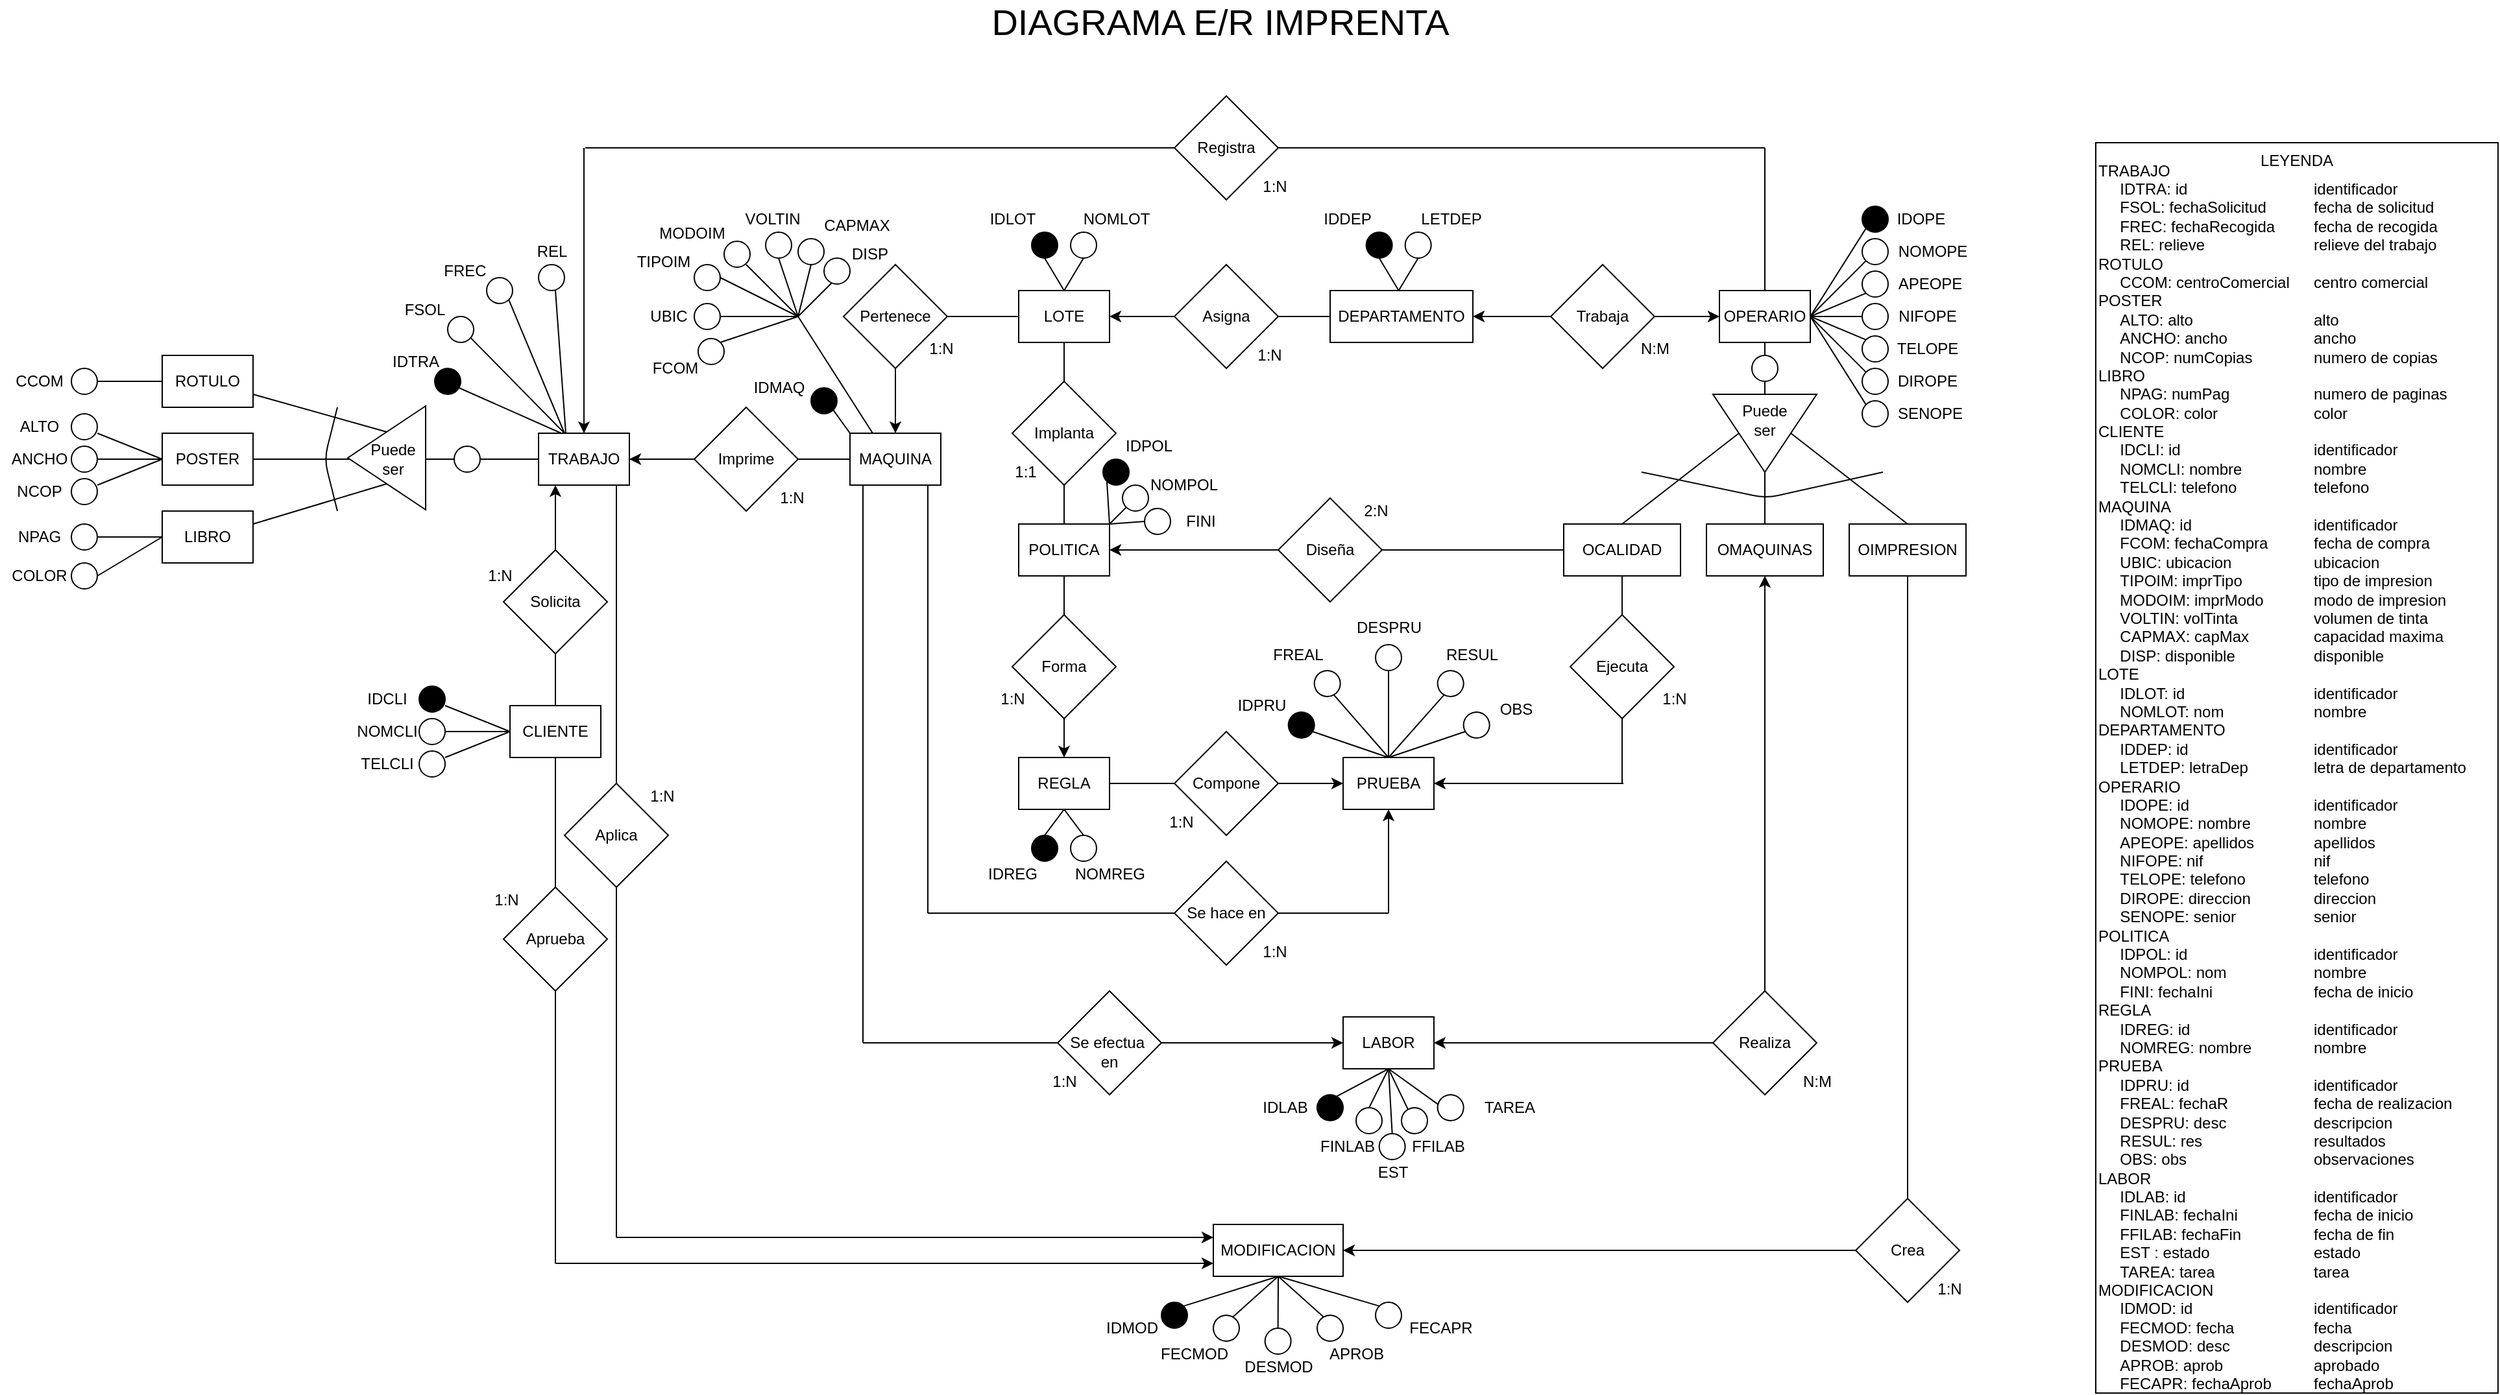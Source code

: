 <mxfile version="12.6.8" type="device"><diagram id="C5RBs43oDa-KdzZeNtuy" name="Page-1"><mxGraphModel dx="1006" dy="542" grid="1" gridSize="10" guides="1" tooltips="1" connect="1" arrows="1" fold="1" page="1" pageScale="1" pageWidth="2336" pageHeight="1654" math="0" shadow="0"><root><mxCell id="WIyWlLk6GJQsqaUBKTNV-0"/><mxCell id="WIyWlLk6GJQsqaUBKTNV-1" parent="WIyWlLk6GJQsqaUBKTNV-0"/><mxCell id="Na_asZlqJ2SMre8hXzdy-0" value="TRABAJO" style="rounded=0;whiteSpace=wrap;html=1;" parent="WIyWlLk6GJQsqaUBKTNV-1" vertex="1"><mxGeometry x="505" y="450" width="70" height="40" as="geometry"/></mxCell><mxCell id="Na_asZlqJ2SMre8hXzdy-2" value="" style="ellipse;whiteSpace=wrap;html=1;aspect=fixed;" parent="WIyWlLk6GJQsqaUBKTNV-1" vertex="1"><mxGeometry x="440" y="460" width="20" height="20" as="geometry"/></mxCell><mxCell id="Na_asZlqJ2SMre8hXzdy-3" value="" style="endArrow=none;html=1;entryX=0;entryY=0.5;entryDx=0;entryDy=0;exitX=1;exitY=0.5;exitDx=0;exitDy=0;" parent="WIyWlLk6GJQsqaUBKTNV-1" source="Na_asZlqJ2SMre8hXzdy-2" target="Na_asZlqJ2SMre8hXzdy-0" edge="1"><mxGeometry width="50" height="50" relative="1" as="geometry"><mxPoint x="455" y="560" as="sourcePoint"/><mxPoint x="505" y="510" as="targetPoint"/></mxGeometry></mxCell><mxCell id="Na_asZlqJ2SMre8hXzdy-4" value="" style="endArrow=none;html=1;entryX=0.5;entryY=1;entryDx=0;entryDy=0;" parent="WIyWlLk6GJQsqaUBKTNV-1" target="eC1iXzb5kK5XsAkIn4te-0" edge="1"><mxGeometry width="50" height="50" relative="1" as="geometry"><mxPoint x="285" y="420" as="sourcePoint"/><mxPoint x="380" y="450" as="targetPoint"/></mxGeometry></mxCell><mxCell id="Na_asZlqJ2SMre8hXzdy-5" value="" style="endArrow=none;html=1;" parent="WIyWlLk6GJQsqaUBKTNV-1" edge="1"><mxGeometry width="50" height="50" relative="1" as="geometry"><mxPoint x="285" y="470" as="sourcePoint"/><mxPoint x="360" y="470" as="targetPoint"/></mxGeometry></mxCell><mxCell id="Na_asZlqJ2SMre8hXzdy-6" value="" style="endArrow=none;html=1;entryX=0.5;entryY=0;entryDx=0;entryDy=0;" parent="WIyWlLk6GJQsqaUBKTNV-1" target="eC1iXzb5kK5XsAkIn4te-0" edge="1"><mxGeometry width="50" height="50" relative="1" as="geometry"><mxPoint x="285" y="520" as="sourcePoint"/><mxPoint x="370" y="500" as="targetPoint"/></mxGeometry></mxCell><mxCell id="Na_asZlqJ2SMre8hXzdy-8" value="ROTULO" style="rounded=0;whiteSpace=wrap;html=1;" parent="WIyWlLk6GJQsqaUBKTNV-1" vertex="1"><mxGeometry x="215" y="390" width="70" height="40" as="geometry"/></mxCell><mxCell id="Na_asZlqJ2SMre8hXzdy-9" value="POSTER" style="rounded=0;whiteSpace=wrap;html=1;" parent="WIyWlLk6GJQsqaUBKTNV-1" vertex="1"><mxGeometry x="215" y="450" width="70" height="40" as="geometry"/></mxCell><mxCell id="Na_asZlqJ2SMre8hXzdy-10" value="LIBRO" style="rounded=0;whiteSpace=wrap;html=1;" parent="WIyWlLk6GJQsqaUBKTNV-1" vertex="1"><mxGeometry x="215" y="510" width="70" height="40" as="geometry"/></mxCell><mxCell id="Na_asZlqJ2SMre8hXzdy-16" value="" style="endArrow=none;html=1;" parent="WIyWlLk6GJQsqaUBKTNV-1" edge="1"><mxGeometry width="50" height="50" relative="1" as="geometry"><mxPoint x="350" y="510" as="sourcePoint"/><mxPoint x="350" y="430" as="targetPoint"/><Array as="points"><mxPoint x="340" y="470"/></Array></mxGeometry></mxCell><mxCell id="Na_asZlqJ2SMre8hXzdy-19" value="Solicita" style="rhombus;whiteSpace=wrap;html=1;" parent="WIyWlLk6GJQsqaUBKTNV-1" vertex="1"><mxGeometry x="478" y="540" width="80" height="80" as="geometry"/></mxCell><mxCell id="Na_asZlqJ2SMre8hXzdy-20" value="CLIENTE" style="rounded=0;whiteSpace=wrap;html=1;" parent="WIyWlLk6GJQsqaUBKTNV-1" vertex="1"><mxGeometry x="483" y="660" width="70" height="40" as="geometry"/></mxCell><mxCell id="Na_asZlqJ2SMre8hXzdy-21" value="" style="endArrow=none;html=1;entryX=0.5;entryY=1;entryDx=0;entryDy=0;exitX=0.5;exitY=0;exitDx=0;exitDy=0;" parent="WIyWlLk6GJQsqaUBKTNV-1" source="Na_asZlqJ2SMre8hXzdy-20" target="Na_asZlqJ2SMre8hXzdy-19" edge="1"><mxGeometry width="50" height="50" relative="1" as="geometry"><mxPoint x="283" y="770" as="sourcePoint"/><mxPoint x="333" y="720" as="targetPoint"/></mxGeometry></mxCell><mxCell id="Na_asZlqJ2SMre8hXzdy-22" value="" style="endArrow=classic;html=1;entryX=0.5;entryY=1;entryDx=0;entryDy=0;exitX=0.5;exitY=0;exitDx=0;exitDy=0;" parent="WIyWlLk6GJQsqaUBKTNV-1" source="Na_asZlqJ2SMre8hXzdy-19" edge="1"><mxGeometry width="50" height="50" relative="1" as="geometry"><mxPoint x="283" y="770" as="sourcePoint"/><mxPoint x="518" y="490" as="targetPoint"/></mxGeometry></mxCell><mxCell id="Na_asZlqJ2SMre8hXzdy-23" value="MAQUINA" style="rounded=0;whiteSpace=wrap;html=1;" parent="WIyWlLk6GJQsqaUBKTNV-1" vertex="1"><mxGeometry x="745" y="450" width="70" height="40" as="geometry"/></mxCell><mxCell id="Na_asZlqJ2SMre8hXzdy-24" value="Imprime" style="rhombus;whiteSpace=wrap;html=1;" parent="WIyWlLk6GJQsqaUBKTNV-1" vertex="1"><mxGeometry x="625" y="430" width="80" height="80" as="geometry"/></mxCell><mxCell id="Na_asZlqJ2SMre8hXzdy-25" value="" style="endArrow=classic;html=1;entryX=1;entryY=0.5;entryDx=0;entryDy=0;exitX=0;exitY=0.5;exitDx=0;exitDy=0;" parent="WIyWlLk6GJQsqaUBKTNV-1" source="Na_asZlqJ2SMre8hXzdy-24" target="Na_asZlqJ2SMre8hXzdy-0" edge="1"><mxGeometry width="50" height="50" relative="1" as="geometry"><mxPoint x="305" y="770" as="sourcePoint"/><mxPoint x="355" y="720" as="targetPoint"/></mxGeometry></mxCell><mxCell id="Na_asZlqJ2SMre8hXzdy-26" value="" style="endArrow=none;html=1;entryX=1;entryY=0.5;entryDx=0;entryDy=0;exitX=0;exitY=0.5;exitDx=0;exitDy=0;" parent="WIyWlLk6GJQsqaUBKTNV-1" source="Na_asZlqJ2SMre8hXzdy-23" target="Na_asZlqJ2SMre8hXzdy-24" edge="1"><mxGeometry width="50" height="50" relative="1" as="geometry"><mxPoint x="695" y="570" as="sourcePoint"/><mxPoint x="745" y="520" as="targetPoint"/></mxGeometry></mxCell><mxCell id="Na_asZlqJ2SMre8hXzdy-27" value="Pertenece" style="rhombus;whiteSpace=wrap;html=1;" parent="WIyWlLk6GJQsqaUBKTNV-1" vertex="1"><mxGeometry x="740" y="320" width="80" height="80" as="geometry"/></mxCell><mxCell id="Na_asZlqJ2SMre8hXzdy-28" value="LOTE" style="rounded=0;whiteSpace=wrap;html=1;" parent="WIyWlLk6GJQsqaUBKTNV-1" vertex="1"><mxGeometry x="875" y="340" width="70" height="40" as="geometry"/></mxCell><mxCell id="Na_asZlqJ2SMre8hXzdy-29" value="" style="endArrow=classic;html=1;entryX=0.5;entryY=0;entryDx=0;entryDy=0;exitX=0.5;exitY=1;exitDx=0;exitDy=0;" parent="WIyWlLk6GJQsqaUBKTNV-1" source="Na_asZlqJ2SMre8hXzdy-27" target="Na_asZlqJ2SMre8hXzdy-23" edge="1"><mxGeometry width="50" height="50" relative="1" as="geometry"><mxPoint x="915" y="490" as="sourcePoint"/><mxPoint x="965" y="440" as="targetPoint"/></mxGeometry></mxCell><mxCell id="Na_asZlqJ2SMre8hXzdy-30" value="" style="endArrow=none;html=1;entryX=0;entryY=0.5;entryDx=0;entryDy=0;exitX=1;exitY=0.5;exitDx=0;exitDy=0;" parent="WIyWlLk6GJQsqaUBKTNV-1" source="Na_asZlqJ2SMre8hXzdy-27" target="Na_asZlqJ2SMre8hXzdy-28" edge="1"><mxGeometry width="50" height="50" relative="1" as="geometry"><mxPoint x="915" y="480" as="sourcePoint"/><mxPoint x="965" y="430" as="targetPoint"/></mxGeometry></mxCell><mxCell id="Na_asZlqJ2SMre8hXzdy-31" value="Asigna" style="rhombus;whiteSpace=wrap;html=1;" parent="WIyWlLk6GJQsqaUBKTNV-1" vertex="1"><mxGeometry x="995" y="320" width="80" height="80" as="geometry"/></mxCell><mxCell id="Na_asZlqJ2SMre8hXzdy-32" value="DEPARTAMENTO" style="rounded=0;whiteSpace=wrap;html=1;" parent="WIyWlLk6GJQsqaUBKTNV-1" vertex="1"><mxGeometry x="1115" y="340" width="110" height="40" as="geometry"/></mxCell><mxCell id="Na_asZlqJ2SMre8hXzdy-33" value="" style="endArrow=none;html=1;entryX=0;entryY=0.5;entryDx=0;entryDy=0;exitX=1;exitY=0.5;exitDx=0;exitDy=0;" parent="WIyWlLk6GJQsqaUBKTNV-1" source="Na_asZlqJ2SMre8hXzdy-31" target="Na_asZlqJ2SMre8hXzdy-32" edge="1"><mxGeometry width="50" height="50" relative="1" as="geometry"><mxPoint x="1075" y="480" as="sourcePoint"/><mxPoint x="1125" y="430" as="targetPoint"/></mxGeometry></mxCell><mxCell id="Na_asZlqJ2SMre8hXzdy-34" value="" style="endArrow=classic;html=1;entryX=1;entryY=0.5;entryDx=0;entryDy=0;exitX=0;exitY=0.5;exitDx=0;exitDy=0;" parent="WIyWlLk6GJQsqaUBKTNV-1" source="Na_asZlqJ2SMre8hXzdy-31" target="Na_asZlqJ2SMre8hXzdy-28" edge="1"><mxGeometry width="50" height="50" relative="1" as="geometry"><mxPoint x="965" y="460" as="sourcePoint"/><mxPoint x="1015" y="410" as="targetPoint"/></mxGeometry></mxCell><mxCell id="Na_asZlqJ2SMre8hXzdy-35" value="Trabaja" style="rhombus;whiteSpace=wrap;html=1;" parent="WIyWlLk6GJQsqaUBKTNV-1" vertex="1"><mxGeometry x="1285" y="320" width="80" height="80" as="geometry"/></mxCell><mxCell id="Na_asZlqJ2SMre8hXzdy-36" value="OPERARIO" style="rounded=0;whiteSpace=wrap;html=1;" parent="WIyWlLk6GJQsqaUBKTNV-1" vertex="1"><mxGeometry x="1415" y="340" width="70" height="40" as="geometry"/></mxCell><mxCell id="Na_asZlqJ2SMre8hXzdy-37" value="" style="ellipse;whiteSpace=wrap;html=1;aspect=fixed;rotation=-90;" parent="WIyWlLk6GJQsqaUBKTNV-1" vertex="1"><mxGeometry x="1440" y="390" width="20" height="20" as="geometry"/></mxCell><mxCell id="Na_asZlqJ2SMre8hXzdy-38" value="" style="endArrow=none;html=1;entryX=0.5;entryY=1;entryDx=0;entryDy=0;exitX=1;exitY=0.5;exitDx=0;exitDy=0;" parent="WIyWlLk6GJQsqaUBKTNV-1" source="Na_asZlqJ2SMre8hXzdy-37" target="Na_asZlqJ2SMre8hXzdy-36" edge="1"><mxGeometry width="50" height="50" relative="1" as="geometry"><mxPoint x="1485" y="610" as="sourcePoint"/><mxPoint x="1535" y="520" as="targetPoint"/></mxGeometry></mxCell><mxCell id="Na_asZlqJ2SMre8hXzdy-39" value="" style="endArrow=none;html=1;exitX=0.5;exitY=0;exitDx=0;exitDy=0;entryX=0.5;entryY=1;entryDx=0;entryDy=0;" parent="WIyWlLk6GJQsqaUBKTNV-1" source="Na_asZlqJ2SMre8hXzdy-42" target="eC1iXzb5kK5XsAkIn4te-7" edge="1"><mxGeometry width="50" height="50" relative="1" as="geometry"><mxPoint x="1405" y="470" as="sourcePoint"/><mxPoint x="1400" y="460" as="targetPoint"/></mxGeometry></mxCell><mxCell id="Na_asZlqJ2SMre8hXzdy-40" value="" style="endArrow=none;html=1;exitX=0.5;exitY=0;exitDx=0;exitDy=0;" parent="WIyWlLk6GJQsqaUBKTNV-1" source="Na_asZlqJ2SMre8hXzdy-43" edge="1"><mxGeometry width="50" height="50" relative="1" as="geometry"><mxPoint x="1405" y="520" as="sourcePoint"/><mxPoint x="1450" y="470" as="targetPoint"/></mxGeometry></mxCell><mxCell id="Na_asZlqJ2SMre8hXzdy-41" value="" style="endArrow=none;html=1;exitX=0.5;exitY=0;exitDx=0;exitDy=0;entryX=0.5;entryY=0;entryDx=0;entryDy=0;" parent="WIyWlLk6GJQsqaUBKTNV-1" source="Na_asZlqJ2SMre8hXzdy-44" target="eC1iXzb5kK5XsAkIn4te-7" edge="1"><mxGeometry width="50" height="50" relative="1" as="geometry"><mxPoint x="1405" y="570" as="sourcePoint"/><mxPoint x="1500" y="460" as="targetPoint"/></mxGeometry></mxCell><mxCell id="Na_asZlqJ2SMre8hXzdy-42" value="OCALIDAD" style="rounded=0;whiteSpace=wrap;html=1;" parent="WIyWlLk6GJQsqaUBKTNV-1" vertex="1"><mxGeometry x="1295" y="520" width="90" height="40" as="geometry"/></mxCell><mxCell id="Na_asZlqJ2SMre8hXzdy-43" value="OMAQUINAS" style="rounded=0;whiteSpace=wrap;html=1;" parent="WIyWlLk6GJQsqaUBKTNV-1" vertex="1"><mxGeometry x="1405" y="520" width="90" height="40" as="geometry"/></mxCell><mxCell id="Na_asZlqJ2SMre8hXzdy-44" value="OIMPRESION" style="rounded=0;whiteSpace=wrap;html=1;" parent="WIyWlLk6GJQsqaUBKTNV-1" vertex="1"><mxGeometry x="1515" y="520" width="90" height="40" as="geometry"/></mxCell><mxCell id="Na_asZlqJ2SMre8hXzdy-45" value="" style="endArrow=none;html=1;" parent="WIyWlLk6GJQsqaUBKTNV-1" edge="1"><mxGeometry width="50" height="50" relative="1" as="geometry"><mxPoint x="1541" y="480" as="sourcePoint"/><mxPoint x="1355" y="480" as="targetPoint"/><Array as="points"><mxPoint x="1451" y="500"/></Array></mxGeometry></mxCell><mxCell id="Na_asZlqJ2SMre8hXzdy-49" value="" style="endArrow=classic;html=1;entryX=1;entryY=0.5;entryDx=0;entryDy=0;exitX=0;exitY=0.5;exitDx=0;exitDy=0;" parent="WIyWlLk6GJQsqaUBKTNV-1" source="Na_asZlqJ2SMre8hXzdy-35" target="Na_asZlqJ2SMre8hXzdy-32" edge="1"><mxGeometry width="50" height="50" relative="1" as="geometry"><mxPoint x="1215" y="470" as="sourcePoint"/><mxPoint x="1265" y="420" as="targetPoint"/></mxGeometry></mxCell><mxCell id="Na_asZlqJ2SMre8hXzdy-50" value="" style="endArrow=classic;html=1;entryX=0;entryY=0.5;entryDx=0;entryDy=0;exitX=1;exitY=0.5;exitDx=0;exitDy=0;" parent="WIyWlLk6GJQsqaUBKTNV-1" source="Na_asZlqJ2SMre8hXzdy-35" target="Na_asZlqJ2SMre8hXzdy-36" edge="1"><mxGeometry width="50" height="50" relative="1" as="geometry"><mxPoint x="1325" y="470" as="sourcePoint"/><mxPoint x="1375" y="420" as="targetPoint"/></mxGeometry></mxCell><mxCell id="Na_asZlqJ2SMre8hXzdy-51" value="Diseña" style="rhombus;whiteSpace=wrap;html=1;" parent="WIyWlLk6GJQsqaUBKTNV-1" vertex="1"><mxGeometry x="1075" y="500" width="80" height="80" as="geometry"/></mxCell><mxCell id="Na_asZlqJ2SMre8hXzdy-52" value="POLITICA" style="rounded=0;whiteSpace=wrap;html=1;" parent="WIyWlLk6GJQsqaUBKTNV-1" vertex="1"><mxGeometry x="875" y="520" width="70" height="40" as="geometry"/></mxCell><mxCell id="Na_asZlqJ2SMre8hXzdy-53" value="" style="endArrow=classic;html=1;entryX=1;entryY=0.5;entryDx=0;entryDy=0;exitX=0;exitY=0.5;exitDx=0;exitDy=0;" parent="WIyWlLk6GJQsqaUBKTNV-1" source="Na_asZlqJ2SMre8hXzdy-51" target="Na_asZlqJ2SMre8hXzdy-52" edge="1"><mxGeometry width="50" height="50" relative="1" as="geometry"><mxPoint x="985" y="570" as="sourcePoint"/><mxPoint x="1035" y="520" as="targetPoint"/></mxGeometry></mxCell><mxCell id="Na_asZlqJ2SMre8hXzdy-54" value="" style="endArrow=none;html=1;entryX=0;entryY=0.5;entryDx=0;entryDy=0;exitX=1;exitY=0.5;exitDx=0;exitDy=0;" parent="WIyWlLk6GJQsqaUBKTNV-1" source="Na_asZlqJ2SMre8hXzdy-51" target="Na_asZlqJ2SMre8hXzdy-42" edge="1"><mxGeometry width="50" height="50" relative="1" as="geometry"><mxPoint x="1175" y="610" as="sourcePoint"/><mxPoint x="1225" y="560" as="targetPoint"/></mxGeometry></mxCell><mxCell id="Na_asZlqJ2SMre8hXzdy-55" value="Implanta" style="rhombus;whiteSpace=wrap;html=1;" parent="WIyWlLk6GJQsqaUBKTNV-1" vertex="1"><mxGeometry x="870" y="410" width="80" height="80" as="geometry"/></mxCell><mxCell id="Na_asZlqJ2SMre8hXzdy-56" value="" style="endArrow=none;html=1;entryX=0.5;entryY=1;entryDx=0;entryDy=0;exitX=0.5;exitY=0;exitDx=0;exitDy=0;" parent="WIyWlLk6GJQsqaUBKTNV-1" source="Na_asZlqJ2SMre8hXzdy-55" target="Na_asZlqJ2SMre8hXzdy-28" edge="1"><mxGeometry width="50" height="50" relative="1" as="geometry"><mxPoint x="995" y="490" as="sourcePoint"/><mxPoint x="1045" y="440" as="targetPoint"/></mxGeometry></mxCell><mxCell id="Na_asZlqJ2SMre8hXzdy-57" value="" style="endArrow=none;html=1;entryX=0.5;entryY=1;entryDx=0;entryDy=0;exitX=0.5;exitY=0;exitDx=0;exitDy=0;" parent="WIyWlLk6GJQsqaUBKTNV-1" source="Na_asZlqJ2SMre8hXzdy-52" target="Na_asZlqJ2SMre8hXzdy-55" edge="1"><mxGeometry width="50" height="50" relative="1" as="geometry"><mxPoint x="715" y="590" as="sourcePoint"/><mxPoint x="765" y="540" as="targetPoint"/></mxGeometry></mxCell><mxCell id="Na_asZlqJ2SMre8hXzdy-58" value="REGLA" style="rounded=0;whiteSpace=wrap;html=1;" parent="WIyWlLk6GJQsqaUBKTNV-1" vertex="1"><mxGeometry x="875" y="700" width="70" height="40" as="geometry"/></mxCell><mxCell id="Na_asZlqJ2SMre8hXzdy-59" value="Forma" style="rhombus;whiteSpace=wrap;html=1;" parent="WIyWlLk6GJQsqaUBKTNV-1" vertex="1"><mxGeometry x="870" y="590" width="80" height="80" as="geometry"/></mxCell><mxCell id="Na_asZlqJ2SMre8hXzdy-60" value="" style="endArrow=none;html=1;entryX=0.5;entryY=1;entryDx=0;entryDy=0;exitX=0.5;exitY=0;exitDx=0;exitDy=0;" parent="WIyWlLk6GJQsqaUBKTNV-1" source="Na_asZlqJ2SMre8hXzdy-59" edge="1"><mxGeometry width="50" height="50" relative="1" as="geometry"><mxPoint x="995" y="670" as="sourcePoint"/><mxPoint x="910" y="560" as="targetPoint"/></mxGeometry></mxCell><mxCell id="Na_asZlqJ2SMre8hXzdy-62" value="Compone" style="rhombus;whiteSpace=wrap;html=1;" parent="WIyWlLk6GJQsqaUBKTNV-1" vertex="1"><mxGeometry x="995" y="680" width="80" height="80" as="geometry"/></mxCell><mxCell id="Na_asZlqJ2SMre8hXzdy-63" value="PRUEBA" style="rounded=0;whiteSpace=wrap;html=1;" parent="WIyWlLk6GJQsqaUBKTNV-1" vertex="1"><mxGeometry x="1125" y="700" width="70" height="40" as="geometry"/></mxCell><mxCell id="Na_asZlqJ2SMre8hXzdy-64" value="Ejecuta" style="rhombus;whiteSpace=wrap;html=1;" parent="WIyWlLk6GJQsqaUBKTNV-1" vertex="1"><mxGeometry x="1300" y="590" width="80" height="80" as="geometry"/></mxCell><mxCell id="Na_asZlqJ2SMre8hXzdy-65" value="" style="endArrow=classic;html=1;entryX=0.5;entryY=0;entryDx=0;entryDy=0;exitX=0.5;exitY=1;exitDx=0;exitDy=0;" parent="WIyWlLk6GJQsqaUBKTNV-1" source="Na_asZlqJ2SMre8hXzdy-59" target="Na_asZlqJ2SMre8hXzdy-58" edge="1"><mxGeometry width="50" height="50" relative="1" as="geometry"><mxPoint x="795" y="730" as="sourcePoint"/><mxPoint x="845" y="680" as="targetPoint"/></mxGeometry></mxCell><mxCell id="Na_asZlqJ2SMre8hXzdy-66" value="" style="endArrow=classic;html=1;entryX=0;entryY=0.5;entryDx=0;entryDy=0;exitX=1;exitY=0.5;exitDx=0;exitDy=0;" parent="WIyWlLk6GJQsqaUBKTNV-1" source="Na_asZlqJ2SMre8hXzdy-62" target="Na_asZlqJ2SMre8hXzdy-63" edge="1"><mxGeometry width="50" height="50" relative="1" as="geometry"><mxPoint x="1055" y="790" as="sourcePoint"/><mxPoint x="1105" y="740" as="targetPoint"/></mxGeometry></mxCell><mxCell id="Na_asZlqJ2SMre8hXzdy-67" value="" style="endArrow=none;html=1;entryX=0;entryY=0.5;entryDx=0;entryDy=0;exitX=1;exitY=0.5;exitDx=0;exitDy=0;" parent="WIyWlLk6GJQsqaUBKTNV-1" source="Na_asZlqJ2SMre8hXzdy-58" target="Na_asZlqJ2SMre8hXzdy-62" edge="1"><mxGeometry width="50" height="50" relative="1" as="geometry"><mxPoint x="775" y="790" as="sourcePoint"/><mxPoint x="825" y="740" as="targetPoint"/></mxGeometry></mxCell><mxCell id="Na_asZlqJ2SMre8hXzdy-68" value="" style="endArrow=classic;html=1;entryX=1;entryY=0.5;entryDx=0;entryDy=0;" parent="WIyWlLk6GJQsqaUBKTNV-1" target="Na_asZlqJ2SMre8hXzdy-63" edge="1"><mxGeometry width="50" height="50" relative="1" as="geometry"><mxPoint x="1341" y="720" as="sourcePoint"/><mxPoint x="1201" y="720" as="targetPoint"/></mxGeometry></mxCell><mxCell id="Na_asZlqJ2SMre8hXzdy-69" value="" style="endArrow=none;html=1;entryX=0.5;entryY=1;entryDx=0;entryDy=0;" parent="WIyWlLk6GJQsqaUBKTNV-1" target="Na_asZlqJ2SMre8hXzdy-64" edge="1"><mxGeometry width="50" height="50" relative="1" as="geometry"><mxPoint x="1340" y="720" as="sourcePoint"/><mxPoint x="1395" y="760" as="targetPoint"/></mxGeometry></mxCell><mxCell id="Na_asZlqJ2SMre8hXzdy-70" value="" style="endArrow=none;html=1;entryX=0.5;entryY=1;entryDx=0;entryDy=0;exitX=0.5;exitY=0;exitDx=0;exitDy=0;" parent="WIyWlLk6GJQsqaUBKTNV-1" source="Na_asZlqJ2SMre8hXzdy-64" target="Na_asZlqJ2SMre8hXzdy-42" edge="1"><mxGeometry width="50" height="50" relative="1" as="geometry"><mxPoint x="1235" y="630" as="sourcePoint"/><mxPoint x="1285" y="580" as="targetPoint"/></mxGeometry></mxCell><mxCell id="Na_asZlqJ2SMre8hXzdy-71" value="Se hace en" style="rhombus;whiteSpace=wrap;html=1;" parent="WIyWlLk6GJQsqaUBKTNV-1" vertex="1"><mxGeometry x="995" y="780" width="80" height="80" as="geometry"/></mxCell><mxCell id="Na_asZlqJ2SMre8hXzdy-72" value="" style="endArrow=classic;html=1;entryX=0.5;entryY=1;entryDx=0;entryDy=0;" parent="WIyWlLk6GJQsqaUBKTNV-1" target="Na_asZlqJ2SMre8hXzdy-63" edge="1"><mxGeometry width="50" height="50" relative="1" as="geometry"><mxPoint x="1160" y="820" as="sourcePoint"/><mxPoint x="1175" y="750" as="targetPoint"/></mxGeometry></mxCell><mxCell id="Na_asZlqJ2SMre8hXzdy-73" value="" style="endArrow=none;html=1;exitX=1;exitY=0.5;exitDx=0;exitDy=0;" parent="WIyWlLk6GJQsqaUBKTNV-1" source="Na_asZlqJ2SMre8hXzdy-71" edge="1"><mxGeometry width="50" height="50" relative="1" as="geometry"><mxPoint x="1080" y="820" as="sourcePoint"/><mxPoint x="1160" y="820" as="targetPoint"/></mxGeometry></mxCell><mxCell id="Na_asZlqJ2SMre8hXzdy-74" value="" style="endArrow=none;html=1;entryX=0;entryY=0.5;entryDx=0;entryDy=0;" parent="WIyWlLk6GJQsqaUBKTNV-1" target="Na_asZlqJ2SMre8hXzdy-71" edge="1"><mxGeometry width="50" height="50" relative="1" as="geometry"><mxPoint x="805" y="820" as="sourcePoint"/><mxPoint x="990" y="820" as="targetPoint"/></mxGeometry></mxCell><mxCell id="Na_asZlqJ2SMre8hXzdy-75" value="" style="endArrow=none;html=1;" parent="WIyWlLk6GJQsqaUBKTNV-1" edge="1"><mxGeometry width="50" height="50" relative="1" as="geometry"><mxPoint x="805" y="820" as="sourcePoint"/><mxPoint x="805" y="490" as="targetPoint"/></mxGeometry></mxCell><mxCell id="Na_asZlqJ2SMre8hXzdy-76" value="Realiza" style="rhombus;whiteSpace=wrap;html=1;" parent="WIyWlLk6GJQsqaUBKTNV-1" vertex="1"><mxGeometry x="1410" y="880" width="80" height="80" as="geometry"/></mxCell><mxCell id="Na_asZlqJ2SMre8hXzdy-77" value="LABOR" style="rounded=0;whiteSpace=wrap;html=1;" parent="WIyWlLk6GJQsqaUBKTNV-1" vertex="1"><mxGeometry x="1125" y="900" width="70" height="40" as="geometry"/></mxCell><mxCell id="Na_asZlqJ2SMre8hXzdy-78" value="" style="endArrow=classic;html=1;entryX=0.5;entryY=1;entryDx=0;entryDy=0;exitX=0.5;exitY=0;exitDx=0;exitDy=0;" parent="WIyWlLk6GJQsqaUBKTNV-1" source="Na_asZlqJ2SMre8hXzdy-76" target="Na_asZlqJ2SMre8hXzdy-43" edge="1"><mxGeometry width="50" height="50" relative="1" as="geometry"><mxPoint x="1425" y="640" as="sourcePoint"/><mxPoint x="1475" y="590" as="targetPoint"/></mxGeometry></mxCell><mxCell id="Na_asZlqJ2SMre8hXzdy-79" value="" style="endArrow=classic;html=1;entryX=1;entryY=0.5;entryDx=0;entryDy=0;exitX=0;exitY=0.5;exitDx=0;exitDy=0;" parent="WIyWlLk6GJQsqaUBKTNV-1" source="Na_asZlqJ2SMre8hXzdy-76" target="Na_asZlqJ2SMre8hXzdy-77" edge="1"><mxGeometry width="50" height="50" relative="1" as="geometry"><mxPoint x="1275" y="990" as="sourcePoint"/><mxPoint x="1325" y="940" as="targetPoint"/></mxGeometry></mxCell><mxCell id="Na_asZlqJ2SMre8hXzdy-80" value="&lt;br&gt;Se efectua&amp;nbsp;&lt;br&gt;en" style="rhombus;whiteSpace=wrap;html=1;" parent="WIyWlLk6GJQsqaUBKTNV-1" vertex="1"><mxGeometry x="905" y="880" width="80" height="80" as="geometry"/></mxCell><mxCell id="Na_asZlqJ2SMre8hXzdy-81" value="" style="endArrow=classic;html=1;entryX=0;entryY=0.5;entryDx=0;entryDy=0;exitX=1;exitY=0.5;exitDx=0;exitDy=0;" parent="WIyWlLk6GJQsqaUBKTNV-1" source="Na_asZlqJ2SMre8hXzdy-80" target="Na_asZlqJ2SMre8hXzdy-77" edge="1"><mxGeometry width="50" height="50" relative="1" as="geometry"><mxPoint x="1045" y="970" as="sourcePoint"/><mxPoint x="1095" y="920" as="targetPoint"/></mxGeometry></mxCell><mxCell id="Na_asZlqJ2SMre8hXzdy-82" value="" style="endArrow=none;html=1;" parent="WIyWlLk6GJQsqaUBKTNV-1" edge="1"><mxGeometry width="50" height="50" relative="1" as="geometry"><mxPoint x="755" y="920" as="sourcePoint"/><mxPoint x="755" y="490" as="targetPoint"/></mxGeometry></mxCell><mxCell id="Na_asZlqJ2SMre8hXzdy-83" value="" style="endArrow=none;html=1;entryX=0;entryY=0.5;entryDx=0;entryDy=0;" parent="WIyWlLk6GJQsqaUBKTNV-1" target="Na_asZlqJ2SMre8hXzdy-80" edge="1"><mxGeometry width="50" height="50" relative="1" as="geometry"><mxPoint x="755" y="920" as="sourcePoint"/><mxPoint x="855" y="920" as="targetPoint"/></mxGeometry></mxCell><mxCell id="Na_asZlqJ2SMre8hXzdy-84" value="MODIFICACION" style="rounded=0;whiteSpace=wrap;html=1;" parent="WIyWlLk6GJQsqaUBKTNV-1" vertex="1"><mxGeometry x="1025" y="1060" width="100" height="40" as="geometry"/></mxCell><mxCell id="Na_asZlqJ2SMre8hXzdy-85" value="Crea" style="rhombus;whiteSpace=wrap;html=1;" parent="WIyWlLk6GJQsqaUBKTNV-1" vertex="1"><mxGeometry x="1520" y="1040" width="80" height="80" as="geometry"/></mxCell><mxCell id="Na_asZlqJ2SMre8hXzdy-86" value="" style="endArrow=classic;html=1;entryX=1;entryY=0.5;entryDx=0;entryDy=0;exitX=0;exitY=0.5;exitDx=0;exitDy=0;" parent="WIyWlLk6GJQsqaUBKTNV-1" source="Na_asZlqJ2SMre8hXzdy-85" target="Na_asZlqJ2SMre8hXzdy-84" edge="1"><mxGeometry width="50" height="50" relative="1" as="geometry"><mxPoint x="1155" y="1170" as="sourcePoint"/><mxPoint x="1205" y="1120" as="targetPoint"/></mxGeometry></mxCell><mxCell id="Na_asZlqJ2SMre8hXzdy-87" value="" style="endArrow=none;html=1;entryX=0.5;entryY=1;entryDx=0;entryDy=0;exitX=0.5;exitY=0;exitDx=0;exitDy=0;" parent="WIyWlLk6GJQsqaUBKTNV-1" source="Na_asZlqJ2SMre8hXzdy-85" target="Na_asZlqJ2SMre8hXzdy-44" edge="1"><mxGeometry width="50" height="50" relative="1" as="geometry"><mxPoint x="1495" y="810" as="sourcePoint"/><mxPoint x="1545" y="760" as="targetPoint"/></mxGeometry></mxCell><mxCell id="Na_asZlqJ2SMre8hXzdy-88" value="Aplica" style="rhombus;whiteSpace=wrap;html=1;" parent="WIyWlLk6GJQsqaUBKTNV-1" vertex="1"><mxGeometry x="525" y="720" width="80" height="80" as="geometry"/></mxCell><mxCell id="Na_asZlqJ2SMre8hXzdy-89" value="" style="endArrow=none;html=1;" parent="WIyWlLk6GJQsqaUBKTNV-1" edge="1"><mxGeometry width="50" height="50" relative="1" as="geometry"><mxPoint x="565" y="720" as="sourcePoint"/><mxPoint x="565" y="490" as="targetPoint"/></mxGeometry></mxCell><mxCell id="Na_asZlqJ2SMre8hXzdy-90" value="" style="endArrow=classic;html=1;entryX=0;entryY=0.25;entryDx=0;entryDy=0;" parent="WIyWlLk6GJQsqaUBKTNV-1" target="Na_asZlqJ2SMre8hXzdy-84" edge="1"><mxGeometry width="50" height="50" relative="1" as="geometry"><mxPoint x="565" y="1070" as="sourcePoint"/><mxPoint x="1005" y="1070" as="targetPoint"/></mxGeometry></mxCell><mxCell id="Na_asZlqJ2SMre8hXzdy-91" value="" style="endArrow=none;html=1;entryX=0.5;entryY=1;entryDx=0;entryDy=0;" parent="WIyWlLk6GJQsqaUBKTNV-1" target="Na_asZlqJ2SMre8hXzdy-88" edge="1"><mxGeometry width="50" height="50" relative="1" as="geometry"><mxPoint x="565" y="1070" as="sourcePoint"/><mxPoint x="565" y="850" as="targetPoint"/></mxGeometry></mxCell><mxCell id="Na_asZlqJ2SMre8hXzdy-92" value="Aprueba" style="rhombus;whiteSpace=wrap;html=1;" parent="WIyWlLk6GJQsqaUBKTNV-1" vertex="1"><mxGeometry x="478" y="800" width="80" height="80" as="geometry"/></mxCell><mxCell id="Na_asZlqJ2SMre8hXzdy-93" value="" style="endArrow=none;html=1;entryX=0.5;entryY=1;entryDx=0;entryDy=0;exitX=0.5;exitY=0;exitDx=0;exitDy=0;" parent="WIyWlLk6GJQsqaUBKTNV-1" source="Na_asZlqJ2SMre8hXzdy-92" target="Na_asZlqJ2SMre8hXzdy-20" edge="1"><mxGeometry width="50" height="50" relative="1" as="geometry"><mxPoint x="465" y="770" as="sourcePoint"/><mxPoint x="515" y="720" as="targetPoint"/></mxGeometry></mxCell><mxCell id="Na_asZlqJ2SMre8hXzdy-94" value="" style="endArrow=classic;html=1;entryX=0;entryY=0.75;entryDx=0;entryDy=0;" parent="WIyWlLk6GJQsqaUBKTNV-1" target="Na_asZlqJ2SMre8hXzdy-84" edge="1"><mxGeometry width="50" height="50" relative="1" as="geometry"><mxPoint x="518" y="1090" as="sourcePoint"/><mxPoint x="1018" y="1090" as="targetPoint"/></mxGeometry></mxCell><mxCell id="Na_asZlqJ2SMre8hXzdy-95" value="" style="endArrow=none;html=1;entryX=0.5;entryY=1;entryDx=0;entryDy=0;" parent="WIyWlLk6GJQsqaUBKTNV-1" target="Na_asZlqJ2SMre8hXzdy-92" edge="1"><mxGeometry width="50" height="50" relative="1" as="geometry"><mxPoint x="518" y="1090" as="sourcePoint"/><mxPoint x="355" y="1140" as="targetPoint"/></mxGeometry></mxCell><mxCell id="Na_asZlqJ2SMre8hXzdy-96" value="Registra" style="rhombus;whiteSpace=wrap;html=1;" parent="WIyWlLk6GJQsqaUBKTNV-1" vertex="1"><mxGeometry x="995" y="190" width="80" height="80" as="geometry"/></mxCell><mxCell id="Na_asZlqJ2SMre8hXzdy-97" value="" style="endArrow=none;html=1;exitX=1;exitY=0.5;exitDx=0;exitDy=0;" parent="WIyWlLk6GJQsqaUBKTNV-1" source="Na_asZlqJ2SMre8hXzdy-96" edge="1"><mxGeometry width="50" height="50" relative="1" as="geometry"><mxPoint x="1080" y="230" as="sourcePoint"/><mxPoint x="1450" y="230" as="targetPoint"/></mxGeometry></mxCell><mxCell id="Na_asZlqJ2SMre8hXzdy-98" value="" style="endArrow=none;html=1;exitX=0.5;exitY=0;exitDx=0;exitDy=0;" parent="WIyWlLk6GJQsqaUBKTNV-1" source="Na_asZlqJ2SMre8hXzdy-36" edge="1"><mxGeometry width="50" height="50" relative="1" as="geometry"><mxPoint x="1405" y="310" as="sourcePoint"/><mxPoint x="1450" y="230" as="targetPoint"/></mxGeometry></mxCell><mxCell id="Na_asZlqJ2SMre8hXzdy-99" value="" style="endArrow=classic;html=1;entryX=0.5;entryY=0;entryDx=0;entryDy=0;" parent="WIyWlLk6GJQsqaUBKTNV-1" target="Na_asZlqJ2SMre8hXzdy-0" edge="1"><mxGeometry width="50" height="50" relative="1" as="geometry"><mxPoint x="540" y="230" as="sourcePoint"/><mxPoint x="485" y="370" as="targetPoint"/></mxGeometry></mxCell><mxCell id="Na_asZlqJ2SMre8hXzdy-100" value="" style="endArrow=none;html=1;" parent="WIyWlLk6GJQsqaUBKTNV-1" edge="1"><mxGeometry width="50" height="50" relative="1" as="geometry"><mxPoint x="541" y="230" as="sourcePoint"/><mxPoint x="995" y="230" as="targetPoint"/></mxGeometry></mxCell><mxCell id="Na_asZlqJ2SMre8hXzdy-102" value="" style="endArrow=none;html=1;entryX=0;entryY=0.5;entryDx=0;entryDy=0;" parent="WIyWlLk6GJQsqaUBKTNV-1" target="Na_asZlqJ2SMre8hXzdy-8" edge="1"><mxGeometry width="50" height="50" relative="1" as="geometry"><mxPoint x="165" y="410" as="sourcePoint"/><mxPoint x="175" y="390" as="targetPoint"/></mxGeometry></mxCell><mxCell id="Na_asZlqJ2SMre8hXzdy-103" value="" style="ellipse;whiteSpace=wrap;html=1;aspect=fixed;" parent="WIyWlLk6GJQsqaUBKTNV-1" vertex="1"><mxGeometry x="145" y="400" width="20" height="20" as="geometry"/></mxCell><mxCell id="Na_asZlqJ2SMre8hXzdy-104" value="CCOM" style="text;html=1;align=center;verticalAlign=middle;resizable=0;points=[];autosize=1;" parent="WIyWlLk6GJQsqaUBKTNV-1" vertex="1"><mxGeometry x="95" y="400" width="50" height="20" as="geometry"/></mxCell><mxCell id="Na_asZlqJ2SMre8hXzdy-105" value="" style="endArrow=none;html=1;entryX=0;entryY=0.5;entryDx=0;entryDy=0;" parent="WIyWlLk6GJQsqaUBKTNV-1" target="Na_asZlqJ2SMre8hXzdy-9" edge="1"><mxGeometry width="50" height="50" relative="1" as="geometry"><mxPoint x="165" y="450" as="sourcePoint"/><mxPoint x="195" y="470" as="targetPoint"/></mxGeometry></mxCell><mxCell id="Na_asZlqJ2SMre8hXzdy-107" value="" style="ellipse;whiteSpace=wrap;html=1;aspect=fixed;" parent="WIyWlLk6GJQsqaUBKTNV-1" vertex="1"><mxGeometry x="145" y="435" width="20" height="20" as="geometry"/></mxCell><mxCell id="Na_asZlqJ2SMre8hXzdy-108" value="" style="endArrow=none;html=1;" parent="WIyWlLk6GJQsqaUBKTNV-1" edge="1"><mxGeometry width="50" height="50" relative="1" as="geometry"><mxPoint x="165" y="470" as="sourcePoint"/><mxPoint x="215" y="470" as="targetPoint"/></mxGeometry></mxCell><mxCell id="Na_asZlqJ2SMre8hXzdy-109" value="" style="ellipse;whiteSpace=wrap;html=1;aspect=fixed;" parent="WIyWlLk6GJQsqaUBKTNV-1" vertex="1"><mxGeometry x="145" y="460" width="20" height="20" as="geometry"/></mxCell><mxCell id="Na_asZlqJ2SMre8hXzdy-110" value="" style="endArrow=none;html=1;entryX=0;entryY=0.5;entryDx=0;entryDy=0;" parent="WIyWlLk6GJQsqaUBKTNV-1" target="Na_asZlqJ2SMre8hXzdy-9" edge="1"><mxGeometry width="50" height="50" relative="1" as="geometry"><mxPoint x="165" y="490" as="sourcePoint"/><mxPoint x="225" y="480.0" as="targetPoint"/></mxGeometry></mxCell><mxCell id="Na_asZlqJ2SMre8hXzdy-111" value="" style="ellipse;whiteSpace=wrap;html=1;aspect=fixed;" parent="WIyWlLk6GJQsqaUBKTNV-1" vertex="1"><mxGeometry x="145" y="485" width="20" height="20" as="geometry"/></mxCell><mxCell id="Na_asZlqJ2SMre8hXzdy-112" value="ALTO" style="text;html=1;align=center;verticalAlign=middle;resizable=0;points=[];autosize=1;" parent="WIyWlLk6GJQsqaUBKTNV-1" vertex="1"><mxGeometry x="95" y="435" width="50" height="20" as="geometry"/></mxCell><mxCell id="Na_asZlqJ2SMre8hXzdy-113" value="ANCHO" style="text;html=1;align=center;verticalAlign=middle;resizable=0;points=[];autosize=1;" parent="WIyWlLk6GJQsqaUBKTNV-1" vertex="1"><mxGeometry x="90" y="460" width="60" height="20" as="geometry"/></mxCell><mxCell id="Na_asZlqJ2SMre8hXzdy-114" value="NCOP" style="text;html=1;align=center;verticalAlign=middle;resizable=0;points=[];autosize=1;" parent="WIyWlLk6GJQsqaUBKTNV-1" vertex="1"><mxGeometry x="95" y="485" width="50" height="20" as="geometry"/></mxCell><mxCell id="Na_asZlqJ2SMre8hXzdy-115" value="" style="endArrow=none;html=1;entryX=0;entryY=0.5;entryDx=0;entryDy=0;" parent="WIyWlLk6GJQsqaUBKTNV-1" target="Na_asZlqJ2SMre8hXzdy-10" edge="1"><mxGeometry width="50" height="50" relative="1" as="geometry"><mxPoint x="165" y="530" as="sourcePoint"/><mxPoint x="225" y="480.0" as="targetPoint"/></mxGeometry></mxCell><mxCell id="Na_asZlqJ2SMre8hXzdy-116" value="" style="ellipse;whiteSpace=wrap;html=1;aspect=fixed;" parent="WIyWlLk6GJQsqaUBKTNV-1" vertex="1"><mxGeometry x="145" y="520" width="20" height="20" as="geometry"/></mxCell><mxCell id="Na_asZlqJ2SMre8hXzdy-117" value="" style="endArrow=none;html=1;" parent="WIyWlLk6GJQsqaUBKTNV-1" edge="1"><mxGeometry width="50" height="50" relative="1" as="geometry"><mxPoint x="165" y="560" as="sourcePoint"/><mxPoint x="215" y="530" as="targetPoint"/></mxGeometry></mxCell><mxCell id="Na_asZlqJ2SMre8hXzdy-118" value="" style="ellipse;whiteSpace=wrap;html=1;aspect=fixed;" parent="WIyWlLk6GJQsqaUBKTNV-1" vertex="1"><mxGeometry x="145" y="550" width="20" height="20" as="geometry"/></mxCell><mxCell id="Na_asZlqJ2SMre8hXzdy-119" value="NPAG" style="text;html=1;align=center;verticalAlign=middle;resizable=0;points=[];autosize=1;" parent="WIyWlLk6GJQsqaUBKTNV-1" vertex="1"><mxGeometry x="95" y="520" width="50" height="20" as="geometry"/></mxCell><mxCell id="Na_asZlqJ2SMre8hXzdy-120" value="COLOR" style="text;html=1;align=center;verticalAlign=middle;resizable=0;points=[];autosize=1;" parent="WIyWlLk6GJQsqaUBKTNV-1" vertex="1"><mxGeometry x="90" y="550" width="60" height="20" as="geometry"/></mxCell><mxCell id="Na_asZlqJ2SMre8hXzdy-124" value="" style="endArrow=none;html=1;entryX=0.25;entryY=0;entryDx=0;entryDy=0;exitX=1;exitY=1;exitDx=0;exitDy=0;" parent="WIyWlLk6GJQsqaUBKTNV-1" source="Na_asZlqJ2SMre8hXzdy-125" target="Na_asZlqJ2SMre8hXzdy-0" edge="1"><mxGeometry width="50" height="50" relative="1" as="geometry"><mxPoint x="445" y="410" as="sourcePoint"/><mxPoint x="485" y="510" as="targetPoint"/></mxGeometry></mxCell><mxCell id="Na_asZlqJ2SMre8hXzdy-125" value="" style="ellipse;whiteSpace=wrap;html=1;aspect=fixed;rotation=-15;fillColor=#000000;" parent="WIyWlLk6GJQsqaUBKTNV-1" vertex="1"><mxGeometry x="425" y="400" width="20" height="20" as="geometry"/></mxCell><mxCell id="Na_asZlqJ2SMre8hXzdy-126" value="" style="endArrow=none;html=1;exitX=1;exitY=1;exitDx=0;exitDy=0;" parent="WIyWlLk6GJQsqaUBKTNV-1" source="Na_asZlqJ2SMre8hXzdy-127" edge="1"><mxGeometry width="50" height="50" relative="1" as="geometry"><mxPoint x="495" y="360" as="sourcePoint"/><mxPoint x="525" y="450" as="targetPoint"/></mxGeometry></mxCell><mxCell id="Na_asZlqJ2SMre8hXzdy-127" value="" style="ellipse;whiteSpace=wrap;html=1;aspect=fixed;rotation=-5;" parent="WIyWlLk6GJQsqaUBKTNV-1" vertex="1"><mxGeometry x="435" y="360" width="20" height="20" as="geometry"/></mxCell><mxCell id="Na_asZlqJ2SMre8hXzdy-130" value="" style="ellipse;whiteSpace=wrap;html=1;aspect=fixed;" parent="WIyWlLk6GJQsqaUBKTNV-1" vertex="1"><mxGeometry x="465" y="330" width="20" height="20" as="geometry"/></mxCell><mxCell id="Na_asZlqJ2SMre8hXzdy-131" value="" style="ellipse;whiteSpace=wrap;html=1;aspect=fixed;" parent="WIyWlLk6GJQsqaUBKTNV-1" vertex="1"><mxGeometry x="505" y="320" width="20" height="20" as="geometry"/></mxCell><mxCell id="Na_asZlqJ2SMre8hXzdy-133" value="" style="endArrow=none;html=1;exitX=1;exitY=1;exitDx=0;exitDy=0;" parent="WIyWlLk6GJQsqaUBKTNV-1" source="Na_asZlqJ2SMre8hXzdy-130" edge="1"><mxGeometry width="50" height="50" relative="1" as="geometry"><mxPoint x="462.66" y="386.428" as="sourcePoint"/><mxPoint x="525" y="450" as="targetPoint"/></mxGeometry></mxCell><mxCell id="Na_asZlqJ2SMre8hXzdy-134" value="" style="endArrow=none;html=1;" parent="WIyWlLk6GJQsqaUBKTNV-1" edge="1"><mxGeometry width="50" height="50" relative="1" as="geometry"><mxPoint x="518" y="340" as="sourcePoint"/><mxPoint x="526" y="450" as="targetPoint"/></mxGeometry></mxCell><mxCell id="Na_asZlqJ2SMre8hXzdy-135" value="IDTRA" style="text;html=1;align=center;verticalAlign=middle;resizable=0;points=[];autosize=1;" parent="WIyWlLk6GJQsqaUBKTNV-1" vertex="1"><mxGeometry x="385" y="385" width="50" height="20" as="geometry"/></mxCell><mxCell id="Na_asZlqJ2SMre8hXzdy-136" value="FSOL" style="text;html=1;align=center;verticalAlign=middle;resizable=0;points=[];autosize=1;" parent="WIyWlLk6GJQsqaUBKTNV-1" vertex="1"><mxGeometry x="392" y="345" width="50" height="20" as="geometry"/></mxCell><mxCell id="Na_asZlqJ2SMre8hXzdy-137" value="FREC" style="text;html=1;align=center;verticalAlign=middle;resizable=0;points=[];autosize=1;" parent="WIyWlLk6GJQsqaUBKTNV-1" vertex="1"><mxGeometry x="423" y="315" width="50" height="20" as="geometry"/></mxCell><mxCell id="Na_asZlqJ2SMre8hXzdy-138" value="REL" style="text;html=1;align=center;verticalAlign=middle;resizable=0;points=[];autosize=1;" parent="WIyWlLk6GJQsqaUBKTNV-1" vertex="1"><mxGeometry x="495" y="300" width="40" height="20" as="geometry"/></mxCell><mxCell id="Na_asZlqJ2SMre8hXzdy-139" value="" style="endArrow=none;html=1;entryX=0;entryY=0.5;entryDx=0;entryDy=0;" parent="WIyWlLk6GJQsqaUBKTNV-1" edge="1"><mxGeometry width="50" height="50" relative="1" as="geometry"><mxPoint x="433" y="660.0" as="sourcePoint"/><mxPoint x="483" y="680.0" as="targetPoint"/></mxGeometry></mxCell><mxCell id="Na_asZlqJ2SMre8hXzdy-140" value="" style="ellipse;whiteSpace=wrap;html=1;aspect=fixed;fillColor=#000000;" parent="WIyWlLk6GJQsqaUBKTNV-1" vertex="1"><mxGeometry x="413" y="645" width="20" height="20" as="geometry"/></mxCell><mxCell id="Na_asZlqJ2SMre8hXzdy-141" value="" style="endArrow=none;html=1;" parent="WIyWlLk6GJQsqaUBKTNV-1" edge="1"><mxGeometry width="50" height="50" relative="1" as="geometry"><mxPoint x="433" y="680.0" as="sourcePoint"/><mxPoint x="483" y="680.0" as="targetPoint"/></mxGeometry></mxCell><mxCell id="Na_asZlqJ2SMre8hXzdy-142" value="" style="ellipse;whiteSpace=wrap;html=1;aspect=fixed;" parent="WIyWlLk6GJQsqaUBKTNV-1" vertex="1"><mxGeometry x="413" y="670" width="20" height="20" as="geometry"/></mxCell><mxCell id="Na_asZlqJ2SMre8hXzdy-143" value="" style="endArrow=none;html=1;entryX=0;entryY=0.5;entryDx=0;entryDy=0;" parent="WIyWlLk6GJQsqaUBKTNV-1" edge="1"><mxGeometry width="50" height="50" relative="1" as="geometry"><mxPoint x="433" y="700.0" as="sourcePoint"/><mxPoint x="483" y="680.0" as="targetPoint"/></mxGeometry></mxCell><mxCell id="Na_asZlqJ2SMre8hXzdy-144" value="" style="ellipse;whiteSpace=wrap;html=1;aspect=fixed;" parent="WIyWlLk6GJQsqaUBKTNV-1" vertex="1"><mxGeometry x="413" y="695" width="20" height="20" as="geometry"/></mxCell><mxCell id="Na_asZlqJ2SMre8hXzdy-145" value="IDCLI" style="text;html=1;align=center;verticalAlign=middle;resizable=0;points=[];autosize=1;" parent="WIyWlLk6GJQsqaUBKTNV-1" vertex="1"><mxGeometry x="363" y="645" width="50" height="20" as="geometry"/></mxCell><mxCell id="Na_asZlqJ2SMre8hXzdy-146" value="NOMCLI" style="text;html=1;align=center;verticalAlign=middle;resizable=0;points=[];autosize=1;" parent="WIyWlLk6GJQsqaUBKTNV-1" vertex="1"><mxGeometry x="358" y="670" width="60" height="20" as="geometry"/></mxCell><mxCell id="Na_asZlqJ2SMre8hXzdy-147" value="TELCLI" style="text;html=1;align=center;verticalAlign=middle;resizable=0;points=[];autosize=1;" parent="WIyWlLk6GJQsqaUBKTNV-1" vertex="1"><mxGeometry x="358" y="695" width="60" height="20" as="geometry"/></mxCell><mxCell id="Na_asZlqJ2SMre8hXzdy-148" value="" style="ellipse;whiteSpace=wrap;html=1;aspect=fixed;rotation=-45;fillColor=#000000;" parent="WIyWlLk6GJQsqaUBKTNV-1" vertex="1"><mxGeometry x="715" y="415" width="20" height="20" as="geometry"/></mxCell><mxCell id="Na_asZlqJ2SMre8hXzdy-149" value="" style="endArrow=none;html=1;entryX=0.5;entryY=1;entryDx=0;entryDy=0;exitX=0;exitY=0;exitDx=0;exitDy=0;" parent="WIyWlLk6GJQsqaUBKTNV-1" source="Na_asZlqJ2SMre8hXzdy-23" target="Na_asZlqJ2SMre8hXzdy-148" edge="1"><mxGeometry width="50" height="50" relative="1" as="geometry"><mxPoint x="665" y="400" as="sourcePoint"/><mxPoint x="715" y="350" as="targetPoint"/></mxGeometry></mxCell><mxCell id="Na_asZlqJ2SMre8hXzdy-150" value="IDMAQ" style="text;html=1;align=center;verticalAlign=middle;resizable=0;points=[];autosize=1;" parent="WIyWlLk6GJQsqaUBKTNV-1" vertex="1"><mxGeometry x="665" y="405" width="50" height="20" as="geometry"/></mxCell><mxCell id="Na_asZlqJ2SMre8hXzdy-151" value="" style="endArrow=none;html=1;entryX=0.25;entryY=0;entryDx=0;entryDy=0;" parent="WIyWlLk6GJQsqaUBKTNV-1" target="Na_asZlqJ2SMre8hXzdy-23" edge="1"><mxGeometry width="50" height="50" relative="1" as="geometry"><mxPoint x="705" y="360" as="sourcePoint"/><mxPoint x="695" y="320" as="targetPoint"/></mxGeometry></mxCell><mxCell id="Na_asZlqJ2SMre8hXzdy-153" value="" style="endArrow=none;html=1;" parent="WIyWlLk6GJQsqaUBKTNV-1" edge="1"><mxGeometry width="50" height="50" relative="1" as="geometry"><mxPoint x="705" y="360" as="sourcePoint"/><mxPoint x="645" y="380" as="targetPoint"/></mxGeometry></mxCell><mxCell id="Na_asZlqJ2SMre8hXzdy-154" value="" style="ellipse;whiteSpace=wrap;html=1;aspect=fixed;" parent="WIyWlLk6GJQsqaUBKTNV-1" vertex="1"><mxGeometry x="628" y="377" width="20" height="20" as="geometry"/></mxCell><mxCell id="Na_asZlqJ2SMre8hXzdy-155" value="FCOM" style="text;html=1;align=center;verticalAlign=middle;resizable=0;points=[];autosize=1;" parent="WIyWlLk6GJQsqaUBKTNV-1" vertex="1"><mxGeometry x="585" y="390" width="50" height="20" as="geometry"/></mxCell><mxCell id="Na_asZlqJ2SMre8hXzdy-156" value="" style="endArrow=none;html=1;" parent="WIyWlLk6GJQsqaUBKTNV-1" edge="1"><mxGeometry width="50" height="50" relative="1" as="geometry"><mxPoint x="705" y="360" as="sourcePoint"/><mxPoint x="645" y="360" as="targetPoint"/></mxGeometry></mxCell><mxCell id="Na_asZlqJ2SMre8hXzdy-157" value="" style="ellipse;whiteSpace=wrap;html=1;aspect=fixed;" parent="WIyWlLk6GJQsqaUBKTNV-1" vertex="1"><mxGeometry x="625" y="350" width="20" height="20" as="geometry"/></mxCell><mxCell id="Na_asZlqJ2SMre8hXzdy-158" value="UBIC" style="text;html=1;align=center;verticalAlign=middle;resizable=0;points=[];autosize=1;" parent="WIyWlLk6GJQsqaUBKTNV-1" vertex="1"><mxGeometry x="585" y="350" width="40" height="20" as="geometry"/></mxCell><mxCell id="Na_asZlqJ2SMre8hXzdy-161" value="" style="endArrow=none;html=1;" parent="WIyWlLk6GJQsqaUBKTNV-1" edge="1"><mxGeometry width="50" height="50" relative="1" as="geometry"><mxPoint x="705" y="360" as="sourcePoint"/><mxPoint x="645" y="330" as="targetPoint"/></mxGeometry></mxCell><mxCell id="Na_asZlqJ2SMre8hXzdy-162" value="" style="ellipse;whiteSpace=wrap;html=1;aspect=fixed;" parent="WIyWlLk6GJQsqaUBKTNV-1" vertex="1"><mxGeometry x="625" y="320" width="20" height="20" as="geometry"/></mxCell><mxCell id="Na_asZlqJ2SMre8hXzdy-163" value="TIPOIM" style="text;html=1;align=center;verticalAlign=middle;resizable=0;points=[];autosize=1;" parent="WIyWlLk6GJQsqaUBKTNV-1" vertex="1"><mxGeometry x="571" y="308" width="60" height="20" as="geometry"/></mxCell><mxCell id="Na_asZlqJ2SMre8hXzdy-164" value="" style="endArrow=none;html=1;" parent="WIyWlLk6GJQsqaUBKTNV-1" edge="1"><mxGeometry width="50" height="50" relative="1" as="geometry"><mxPoint x="705" y="360" as="sourcePoint"/><mxPoint x="665" y="320" as="targetPoint"/></mxGeometry></mxCell><mxCell id="Na_asZlqJ2SMre8hXzdy-165" value="" style="ellipse;whiteSpace=wrap;html=1;aspect=fixed;" parent="WIyWlLk6GJQsqaUBKTNV-1" vertex="1"><mxGeometry x="648" y="302" width="20" height="20" as="geometry"/></mxCell><mxCell id="Na_asZlqJ2SMre8hXzdy-166" value="MODOIM" style="text;html=1;align=center;verticalAlign=middle;resizable=0;points=[];autosize=1;" parent="WIyWlLk6GJQsqaUBKTNV-1" vertex="1"><mxGeometry x="588" y="286" width="70" height="20" as="geometry"/></mxCell><mxCell id="Na_asZlqJ2SMre8hXzdy-167" value="" style="endArrow=none;html=1;entryX=0.5;entryY=1;entryDx=0;entryDy=0;" parent="WIyWlLk6GJQsqaUBKTNV-1" target="Na_asZlqJ2SMre8hXzdy-168" edge="1"><mxGeometry width="50" height="50" relative="1" as="geometry"><mxPoint x="705" y="360" as="sourcePoint"/><mxPoint x="695" y="320" as="targetPoint"/></mxGeometry></mxCell><mxCell id="Na_asZlqJ2SMre8hXzdy-168" value="" style="ellipse;whiteSpace=wrap;html=1;aspect=fixed;" parent="WIyWlLk6GJQsqaUBKTNV-1" vertex="1"><mxGeometry x="680" y="295" width="20" height="20" as="geometry"/></mxCell><mxCell id="Na_asZlqJ2SMre8hXzdy-169" value="VOLTIN" style="text;html=1;align=center;verticalAlign=middle;resizable=0;points=[];autosize=1;" parent="WIyWlLk6GJQsqaUBKTNV-1" vertex="1"><mxGeometry x="655" y="275" width="60" height="20" as="geometry"/></mxCell><mxCell id="Na_asZlqJ2SMre8hXzdy-170" value="" style="endArrow=none;html=1;" parent="WIyWlLk6GJQsqaUBKTNV-1" edge="1"><mxGeometry width="50" height="50" relative="1" as="geometry"><mxPoint x="705" y="360" as="sourcePoint"/><mxPoint x="715" y="320" as="targetPoint"/></mxGeometry></mxCell><mxCell id="Na_asZlqJ2SMre8hXzdy-171" value="" style="ellipse;whiteSpace=wrap;html=1;aspect=fixed;" parent="WIyWlLk6GJQsqaUBKTNV-1" vertex="1"><mxGeometry x="705" y="300" width="20" height="20" as="geometry"/></mxCell><mxCell id="Na_asZlqJ2SMre8hXzdy-172" value="CAPMAX" style="text;html=1;align=center;verticalAlign=middle;resizable=0;points=[];autosize=1;" parent="WIyWlLk6GJQsqaUBKTNV-1" vertex="1"><mxGeometry x="715" y="280" width="70" height="20" as="geometry"/></mxCell><mxCell id="Na_asZlqJ2SMre8hXzdy-173" value="" style="endArrow=none;html=1;" parent="WIyWlLk6GJQsqaUBKTNV-1" edge="1"><mxGeometry width="50" height="50" relative="1" as="geometry"><mxPoint x="705" y="360" as="sourcePoint"/><mxPoint x="735" y="330" as="targetPoint"/></mxGeometry></mxCell><mxCell id="Na_asZlqJ2SMre8hXzdy-174" value="" style="ellipse;whiteSpace=wrap;html=1;aspect=fixed;" parent="WIyWlLk6GJQsqaUBKTNV-1" vertex="1"><mxGeometry x="725" y="315" width="20" height="20" as="geometry"/></mxCell><mxCell id="Na_asZlqJ2SMre8hXzdy-175" value="DISP" style="text;html=1;align=center;verticalAlign=middle;resizable=0;points=[];autosize=1;" parent="WIyWlLk6GJQsqaUBKTNV-1" vertex="1"><mxGeometry x="740" y="302" width="40" height="20" as="geometry"/></mxCell><mxCell id="Na_asZlqJ2SMre8hXzdy-176" value="" style="ellipse;whiteSpace=wrap;html=1;aspect=fixed;rotation=-45;fillColor=#000000;" parent="WIyWlLk6GJQsqaUBKTNV-1" vertex="1"><mxGeometry x="885" y="295" width="20" height="20" as="geometry"/></mxCell><mxCell id="Na_asZlqJ2SMre8hXzdy-177" value="" style="ellipse;whiteSpace=wrap;html=1;aspect=fixed;" parent="WIyWlLk6GJQsqaUBKTNV-1" vertex="1"><mxGeometry x="915" y="295" width="20" height="20" as="geometry"/></mxCell><mxCell id="Na_asZlqJ2SMre8hXzdy-178" value="" style="endArrow=none;html=1;entryX=0.5;entryY=1;entryDx=0;entryDy=0;exitX=0.5;exitY=0;exitDx=0;exitDy=0;" parent="WIyWlLk6GJQsqaUBKTNV-1" source="Na_asZlqJ2SMre8hXzdy-28" target="Na_asZlqJ2SMre8hXzdy-177" edge="1"><mxGeometry width="50" height="50" relative="1" as="geometry"><mxPoint x="715" y="370" as="sourcePoint"/><mxPoint x="745" y="340" as="targetPoint"/></mxGeometry></mxCell><mxCell id="Na_asZlqJ2SMre8hXzdy-179" value="" style="endArrow=none;html=1;entryX=0;entryY=1;entryDx=0;entryDy=0;exitX=0.5;exitY=0;exitDx=0;exitDy=0;" parent="WIyWlLk6GJQsqaUBKTNV-1" source="Na_asZlqJ2SMre8hXzdy-28" target="Na_asZlqJ2SMre8hXzdy-176" edge="1"><mxGeometry width="50" height="50" relative="1" as="geometry"><mxPoint x="725" y="380" as="sourcePoint"/><mxPoint x="755" y="350" as="targetPoint"/></mxGeometry></mxCell><mxCell id="Na_asZlqJ2SMre8hXzdy-180" value="IDLOT" style="text;html=1;align=center;verticalAlign=middle;resizable=0;points=[];autosize=1;" parent="WIyWlLk6GJQsqaUBKTNV-1" vertex="1"><mxGeometry x="845" y="275" width="50" height="20" as="geometry"/></mxCell><mxCell id="Na_asZlqJ2SMre8hXzdy-181" value="NOMLOT" style="text;html=1;align=center;verticalAlign=middle;resizable=0;points=[];autosize=1;" parent="WIyWlLk6GJQsqaUBKTNV-1" vertex="1"><mxGeometry x="915" y="275" width="70" height="20" as="geometry"/></mxCell><mxCell id="Na_asZlqJ2SMre8hXzdy-182" value="" style="ellipse;whiteSpace=wrap;html=1;aspect=fixed;rotation=-45;fillColor=#000000;" parent="WIyWlLk6GJQsqaUBKTNV-1" vertex="1"><mxGeometry x="1142.83" y="295" width="20" height="20" as="geometry"/></mxCell><mxCell id="Na_asZlqJ2SMre8hXzdy-183" value="" style="ellipse;whiteSpace=wrap;html=1;aspect=fixed;" parent="WIyWlLk6GJQsqaUBKTNV-1" vertex="1"><mxGeometry x="1172.83" y="295" width="20" height="20" as="geometry"/></mxCell><mxCell id="Na_asZlqJ2SMre8hXzdy-184" value="" style="endArrow=none;html=1;entryX=0.5;entryY=1;entryDx=0;entryDy=0;exitX=0.5;exitY=0;exitDx=0;exitDy=0;" parent="WIyWlLk6GJQsqaUBKTNV-1" target="Na_asZlqJ2SMre8hXzdy-183" edge="1"><mxGeometry width="50" height="50" relative="1" as="geometry"><mxPoint x="1167.83" y="340" as="sourcePoint"/><mxPoint x="1002.83" y="340" as="targetPoint"/></mxGeometry></mxCell><mxCell id="Na_asZlqJ2SMre8hXzdy-185" value="" style="endArrow=none;html=1;entryX=0;entryY=1;entryDx=0;entryDy=0;exitX=0.5;exitY=0;exitDx=0;exitDy=0;" parent="WIyWlLk6GJQsqaUBKTNV-1" target="Na_asZlqJ2SMre8hXzdy-182" edge="1"><mxGeometry width="50" height="50" relative="1" as="geometry"><mxPoint x="1167.83" y="340" as="sourcePoint"/><mxPoint x="1012.83" y="350" as="targetPoint"/></mxGeometry></mxCell><mxCell id="Na_asZlqJ2SMre8hXzdy-186" value="IDDEP" style="text;html=1;align=center;verticalAlign=middle;resizable=0;points=[];autosize=1;" parent="WIyWlLk6GJQsqaUBKTNV-1" vertex="1"><mxGeometry x="1102.83" y="275" width="50" height="20" as="geometry"/></mxCell><mxCell id="Na_asZlqJ2SMre8hXzdy-187" value="LETDEP" style="text;html=1;align=center;verticalAlign=middle;resizable=0;points=[];autosize=1;" parent="WIyWlLk6GJQsqaUBKTNV-1" vertex="1"><mxGeometry x="1177.83" y="275" width="60" height="20" as="geometry"/></mxCell><mxCell id="Na_asZlqJ2SMre8hXzdy-188" value="" style="ellipse;whiteSpace=wrap;html=1;aspect=fixed;rotation=0;fillColor=#000000;" parent="WIyWlLk6GJQsqaUBKTNV-1" vertex="1"><mxGeometry x="1525" y="275" width="20" height="20" as="geometry"/></mxCell><mxCell id="Na_asZlqJ2SMre8hXzdy-189" value="" style="ellipse;whiteSpace=wrap;html=1;aspect=fixed;" parent="WIyWlLk6GJQsqaUBKTNV-1" vertex="1"><mxGeometry x="1525" y="300" width="20" height="20" as="geometry"/></mxCell><mxCell id="Na_asZlqJ2SMre8hXzdy-190" value="" style="ellipse;whiteSpace=wrap;html=1;aspect=fixed;" parent="WIyWlLk6GJQsqaUBKTNV-1" vertex="1"><mxGeometry x="1525" y="325" width="20" height="20" as="geometry"/></mxCell><mxCell id="Na_asZlqJ2SMre8hXzdy-191" value="" style="ellipse;whiteSpace=wrap;html=1;aspect=fixed;" parent="WIyWlLk6GJQsqaUBKTNV-1" vertex="1"><mxGeometry x="1525" y="350" width="20" height="20" as="geometry"/></mxCell><mxCell id="Na_asZlqJ2SMre8hXzdy-192" value="" style="ellipse;whiteSpace=wrap;html=1;aspect=fixed;" parent="WIyWlLk6GJQsqaUBKTNV-1" vertex="1"><mxGeometry x="1525" y="375" width="20" height="20" as="geometry"/></mxCell><mxCell id="Na_asZlqJ2SMre8hXzdy-193" value="" style="ellipse;whiteSpace=wrap;html=1;aspect=fixed;" parent="WIyWlLk6GJQsqaUBKTNV-1" vertex="1"><mxGeometry x="1525" y="400" width="20" height="20" as="geometry"/></mxCell><mxCell id="Na_asZlqJ2SMre8hXzdy-194" value="" style="ellipse;whiteSpace=wrap;html=1;aspect=fixed;" parent="WIyWlLk6GJQsqaUBKTNV-1" vertex="1"><mxGeometry x="1525" y="425" width="20" height="20" as="geometry"/></mxCell><mxCell id="Na_asZlqJ2SMre8hXzdy-195" value="" style="endArrow=none;html=1;entryX=0;entryY=1;entryDx=0;entryDy=0;exitX=1;exitY=0.5;exitDx=0;exitDy=0;" parent="WIyWlLk6GJQsqaUBKTNV-1" source="Na_asZlqJ2SMre8hXzdy-36" target="Na_asZlqJ2SMre8hXzdy-188" edge="1"><mxGeometry width="50" height="50" relative="1" as="geometry"><mxPoint x="1605" y="330" as="sourcePoint"/><mxPoint x="1655" y="280" as="targetPoint"/></mxGeometry></mxCell><mxCell id="Na_asZlqJ2SMre8hXzdy-196" value="" style="endArrow=none;html=1;entryX=0;entryY=1;entryDx=0;entryDy=0;exitX=1;exitY=0.5;exitDx=0;exitDy=0;" parent="WIyWlLk6GJQsqaUBKTNV-1" source="Na_asZlqJ2SMre8hXzdy-36" target="Na_asZlqJ2SMre8hXzdy-189" edge="1"><mxGeometry width="50" height="50" relative="1" as="geometry"><mxPoint x="1665" y="370" as="sourcePoint"/><mxPoint x="1715" y="320" as="targetPoint"/></mxGeometry></mxCell><mxCell id="Na_asZlqJ2SMre8hXzdy-197" value="" style="endArrow=none;html=1;entryX=0;entryY=1;entryDx=0;entryDy=0;exitX=1;exitY=0.5;exitDx=0;exitDy=0;" parent="WIyWlLk6GJQsqaUBKTNV-1" source="Na_asZlqJ2SMre8hXzdy-36" target="Na_asZlqJ2SMre8hXzdy-190" edge="1"><mxGeometry width="50" height="50" relative="1" as="geometry"><mxPoint x="1675" y="310" as="sourcePoint"/><mxPoint x="1705" y="340" as="targetPoint"/></mxGeometry></mxCell><mxCell id="Na_asZlqJ2SMre8hXzdy-198" value="" style="endArrow=none;html=1;entryX=0;entryY=0.5;entryDx=0;entryDy=0;exitX=1;exitY=0.5;exitDx=0;exitDy=0;" parent="WIyWlLk6GJQsqaUBKTNV-1" source="Na_asZlqJ2SMre8hXzdy-36" target="Na_asZlqJ2SMre8hXzdy-191" edge="1"><mxGeometry width="50" height="50" relative="1" as="geometry"><mxPoint x="1695" y="340" as="sourcePoint"/><mxPoint x="1745" y="290" as="targetPoint"/></mxGeometry></mxCell><mxCell id="Na_asZlqJ2SMre8hXzdy-199" value="" style="endArrow=none;html=1;entryX=0;entryY=0;entryDx=0;entryDy=0;exitX=1;exitY=0.5;exitDx=0;exitDy=0;" parent="WIyWlLk6GJQsqaUBKTNV-1" source="Na_asZlqJ2SMre8hXzdy-36" target="Na_asZlqJ2SMre8hXzdy-192" edge="1"><mxGeometry width="50" height="50" relative="1" as="geometry"><mxPoint x="1715" y="430" as="sourcePoint"/><mxPoint x="1765" y="380" as="targetPoint"/></mxGeometry></mxCell><mxCell id="Na_asZlqJ2SMre8hXzdy-200" value="" style="endArrow=none;html=1;entryX=0;entryY=0;entryDx=0;entryDy=0;exitX=1;exitY=0.5;exitDx=0;exitDy=0;" parent="WIyWlLk6GJQsqaUBKTNV-1" source="Na_asZlqJ2SMre8hXzdy-36" target="Na_asZlqJ2SMre8hXzdy-193" edge="1"><mxGeometry width="50" height="50" relative="1" as="geometry"><mxPoint x="1605" y="360" as="sourcePoint"/><mxPoint x="1655" y="310" as="targetPoint"/></mxGeometry></mxCell><mxCell id="Na_asZlqJ2SMre8hXzdy-201" value="" style="endArrow=none;html=1;entryX=0;entryY=0;entryDx=0;entryDy=0;exitX=1;exitY=0.5;exitDx=0;exitDy=0;" parent="WIyWlLk6GJQsqaUBKTNV-1" source="Na_asZlqJ2SMre8hXzdy-36" target="Na_asZlqJ2SMre8hXzdy-194" edge="1"><mxGeometry width="50" height="50" relative="1" as="geometry"><mxPoint x="1645" y="410" as="sourcePoint"/><mxPoint x="1695" y="360" as="targetPoint"/></mxGeometry></mxCell><mxCell id="Na_asZlqJ2SMre8hXzdy-202" value="IDOPE" style="text;html=1;align=center;verticalAlign=middle;resizable=0;points=[];autosize=1;" parent="WIyWlLk6GJQsqaUBKTNV-1" vertex="1"><mxGeometry x="1545" y="275" width="50" height="20" as="geometry"/></mxCell><mxCell id="Na_asZlqJ2SMre8hXzdy-203" value="NOMOPE" style="text;html=1;align=center;verticalAlign=middle;resizable=0;points=[];autosize=1;" parent="WIyWlLk6GJQsqaUBKTNV-1" vertex="1"><mxGeometry x="1544" y="300" width="70" height="20" as="geometry"/></mxCell><mxCell id="Na_asZlqJ2SMre8hXzdy-204" value="APEOPE" style="text;html=1;align=center;verticalAlign=middle;resizable=0;points=[];autosize=1;" parent="WIyWlLk6GJQsqaUBKTNV-1" vertex="1"><mxGeometry x="1547" y="325" width="60" height="20" as="geometry"/></mxCell><mxCell id="Na_asZlqJ2SMre8hXzdy-205" value="NIFOPE" style="text;html=1;align=center;verticalAlign=middle;resizable=0;points=[];autosize=1;" parent="WIyWlLk6GJQsqaUBKTNV-1" vertex="1"><mxGeometry x="1545" y="350" width="60" height="20" as="geometry"/></mxCell><mxCell id="Na_asZlqJ2SMre8hXzdy-206" value="TELOPE" style="text;html=1;align=center;verticalAlign=middle;resizable=0;points=[];autosize=1;" parent="WIyWlLk6GJQsqaUBKTNV-1" vertex="1"><mxGeometry x="1545" y="375" width="60" height="20" as="geometry"/></mxCell><mxCell id="Na_asZlqJ2SMre8hXzdy-207" value="DIROPE" style="text;html=1;align=center;verticalAlign=middle;resizable=0;points=[];autosize=1;" parent="WIyWlLk6GJQsqaUBKTNV-1" vertex="1"><mxGeometry x="1545" y="400" width="60" height="20" as="geometry"/></mxCell><mxCell id="Na_asZlqJ2SMre8hXzdy-208" value="SENOPE" style="text;html=1;align=center;verticalAlign=middle;resizable=0;points=[];autosize=1;" parent="WIyWlLk6GJQsqaUBKTNV-1" vertex="1"><mxGeometry x="1542" y="425" width="70" height="20" as="geometry"/></mxCell><mxCell id="Na_asZlqJ2SMre8hXzdy-209" value="" style="ellipse;whiteSpace=wrap;html=1;aspect=fixed;rotation=-60;fillColor=#000000;" parent="WIyWlLk6GJQsqaUBKTNV-1" vertex="1"><mxGeometry x="1082.83" y="665" width="20" height="20" as="geometry"/></mxCell><mxCell id="Na_asZlqJ2SMre8hXzdy-210" value="" style="ellipse;whiteSpace=wrap;html=1;aspect=fixed;rotation=-30;" parent="WIyWlLk6GJQsqaUBKTNV-1" vertex="1"><mxGeometry x="1102.83" y="633" width="20" height="20" as="geometry"/></mxCell><mxCell id="Na_asZlqJ2SMre8hXzdy-211" value="" style="ellipse;whiteSpace=wrap;html=1;aspect=fixed;" parent="WIyWlLk6GJQsqaUBKTNV-1" vertex="1"><mxGeometry x="1150" y="613" width="20" height="20" as="geometry"/></mxCell><mxCell id="Na_asZlqJ2SMre8hXzdy-213" value="" style="ellipse;whiteSpace=wrap;html=1;aspect=fixed;rotation=30;" parent="WIyWlLk6GJQsqaUBKTNV-1" vertex="1"><mxGeometry x="1197.83" y="633" width="20" height="20" as="geometry"/></mxCell><mxCell id="Na_asZlqJ2SMre8hXzdy-214" value="" style="ellipse;whiteSpace=wrap;html=1;aspect=fixed;rotation=60;" parent="WIyWlLk6GJQsqaUBKTNV-1" vertex="1"><mxGeometry x="1217.83" y="665" width="20" height="20" as="geometry"/></mxCell><mxCell id="Na_asZlqJ2SMre8hXzdy-219" value="" style="endArrow=none;html=1;entryX=0.5;entryY=1;entryDx=0;entryDy=0;exitX=0.5;exitY=0;exitDx=0;exitDy=0;" parent="WIyWlLk6GJQsqaUBKTNV-1" source="Na_asZlqJ2SMre8hXzdy-63" target="Na_asZlqJ2SMre8hXzdy-209" edge="1"><mxGeometry width="50" height="50" relative="1" as="geometry"><mxPoint x="920" y="600" as="sourcePoint"/><mxPoint x="920" y="570" as="targetPoint"/></mxGeometry></mxCell><mxCell id="Na_asZlqJ2SMre8hXzdy-220" value="" style="endArrow=none;html=1;entryX=0.5;entryY=1;entryDx=0;entryDy=0;exitX=0.5;exitY=0;exitDx=0;exitDy=0;" parent="WIyWlLk6GJQsqaUBKTNV-1" source="Na_asZlqJ2SMre8hXzdy-63" target="Na_asZlqJ2SMre8hXzdy-210" edge="1"><mxGeometry width="50" height="50" relative="1" as="geometry"><mxPoint x="930" y="610" as="sourcePoint"/><mxPoint x="930" y="580" as="targetPoint"/></mxGeometry></mxCell><mxCell id="Na_asZlqJ2SMre8hXzdy-221" value="" style="endArrow=none;html=1;entryX=0.5;entryY=1;entryDx=0;entryDy=0;exitX=0.5;exitY=0;exitDx=0;exitDy=0;" parent="WIyWlLk6GJQsqaUBKTNV-1" source="Na_asZlqJ2SMre8hXzdy-63" target="Na_asZlqJ2SMre8hXzdy-211" edge="1"><mxGeometry width="50" height="50" relative="1" as="geometry"><mxPoint x="940" y="620" as="sourcePoint"/><mxPoint x="940" y="590" as="targetPoint"/></mxGeometry></mxCell><mxCell id="Na_asZlqJ2SMre8hXzdy-223" value="" style="endArrow=none;html=1;entryX=0.5;entryY=1;entryDx=0;entryDy=0;exitX=0.5;exitY=0;exitDx=0;exitDy=0;" parent="WIyWlLk6GJQsqaUBKTNV-1" source="Na_asZlqJ2SMre8hXzdy-63" target="Na_asZlqJ2SMre8hXzdy-213" edge="1"><mxGeometry width="50" height="50" relative="1" as="geometry"><mxPoint x="960" y="640" as="sourcePoint"/><mxPoint x="960" y="610" as="targetPoint"/></mxGeometry></mxCell><mxCell id="Na_asZlqJ2SMre8hXzdy-224" value="" style="endArrow=none;html=1;entryX=0.5;entryY=1;entryDx=0;entryDy=0;exitX=0.5;exitY=0;exitDx=0;exitDy=0;" parent="WIyWlLk6GJQsqaUBKTNV-1" source="Na_asZlqJ2SMre8hXzdy-63" target="Na_asZlqJ2SMre8hXzdy-214" edge="1"><mxGeometry width="50" height="50" relative="1" as="geometry"><mxPoint x="970" y="650" as="sourcePoint"/><mxPoint x="970" y="620" as="targetPoint"/></mxGeometry></mxCell><mxCell id="Na_asZlqJ2SMre8hXzdy-226" value="IDPRU" style="text;html=1;align=center;verticalAlign=middle;resizable=0;points=[];autosize=1;" parent="WIyWlLk6GJQsqaUBKTNV-1" vertex="1"><mxGeometry x="1037" y="650" width="50" height="20" as="geometry"/></mxCell><mxCell id="Na_asZlqJ2SMre8hXzdy-227" value="FREAL" style="text;html=1;align=center;verticalAlign=middle;resizable=0;points=[];autosize=1;" parent="WIyWlLk6GJQsqaUBKTNV-1" vertex="1"><mxGeometry x="1065" y="611" width="50" height="20" as="geometry"/></mxCell><mxCell id="Na_asZlqJ2SMre8hXzdy-228" value="DESPRU" style="text;html=1;align=center;verticalAlign=middle;resizable=0;points=[];autosize=1;" parent="WIyWlLk6GJQsqaUBKTNV-1" vertex="1"><mxGeometry x="1125" y="590" width="70" height="20" as="geometry"/></mxCell><mxCell id="Na_asZlqJ2SMre8hXzdy-229" value="RESUL" style="text;html=1;align=center;verticalAlign=middle;resizable=0;points=[];autosize=1;" parent="WIyWlLk6GJQsqaUBKTNV-1" vertex="1"><mxGeometry x="1194" y="611" width="60" height="20" as="geometry"/></mxCell><mxCell id="Na_asZlqJ2SMre8hXzdy-230" value="OBS" style="text;html=1;align=center;verticalAlign=middle;resizable=0;points=[];autosize=1;" parent="WIyWlLk6GJQsqaUBKTNV-1" vertex="1"><mxGeometry x="1237.83" y="653" width="40" height="20" as="geometry"/></mxCell><mxCell id="Na_asZlqJ2SMre8hXzdy-231" value="" style="ellipse;whiteSpace=wrap;html=1;aspect=fixed;rotation=0;fillColor=#000000;" parent="WIyWlLk6GJQsqaUBKTNV-1" vertex="1"><mxGeometry x="885.0" y="760" width="20" height="20" as="geometry"/></mxCell><mxCell id="Na_asZlqJ2SMre8hXzdy-232" value="" style="ellipse;whiteSpace=wrap;html=1;aspect=fixed;rotation=0;" parent="WIyWlLk6GJQsqaUBKTNV-1" vertex="1"><mxGeometry x="915.0" y="760" width="20" height="20" as="geometry"/></mxCell><mxCell id="Na_asZlqJ2SMre8hXzdy-234" value="" style="endArrow=none;html=1;entryX=0.5;entryY=1;entryDx=0;entryDy=0;" parent="WIyWlLk6GJQsqaUBKTNV-1" target="Na_asZlqJ2SMre8hXzdy-58" edge="1"><mxGeometry width="50" height="50" relative="1" as="geometry"><mxPoint x="895" y="760" as="sourcePoint"/><mxPoint x="855" y="760" as="targetPoint"/></mxGeometry></mxCell><mxCell id="Na_asZlqJ2SMre8hXzdy-235" value="" style="endArrow=none;html=1;entryX=0.5;entryY=1;entryDx=0;entryDy=0;exitX=0.5;exitY=0;exitDx=0;exitDy=0;" parent="WIyWlLk6GJQsqaUBKTNV-1" source="Na_asZlqJ2SMre8hXzdy-232" target="Na_asZlqJ2SMre8hXzdy-58" edge="1"><mxGeometry width="50" height="50" relative="1" as="geometry"><mxPoint x="875" y="850" as="sourcePoint"/><mxPoint x="925" y="800" as="targetPoint"/></mxGeometry></mxCell><mxCell id="Na_asZlqJ2SMre8hXzdy-236" value="IDREG" style="text;html=1;align=center;verticalAlign=middle;resizable=0;points=[];autosize=1;" parent="WIyWlLk6GJQsqaUBKTNV-1" vertex="1"><mxGeometry x="845" y="780" width="50" height="20" as="geometry"/></mxCell><mxCell id="Na_asZlqJ2SMre8hXzdy-237" value="NOMREG" style="text;html=1;align=center;verticalAlign=middle;resizable=0;points=[];autosize=1;" parent="WIyWlLk6GJQsqaUBKTNV-1" vertex="1"><mxGeometry x="910" y="780" width="70" height="20" as="geometry"/></mxCell><mxCell id="Na_asZlqJ2SMre8hXzdy-238" value="" style="ellipse;whiteSpace=wrap;html=1;aspect=fixed;rotation=0;fillColor=#000000;" parent="WIyWlLk6GJQsqaUBKTNV-1" vertex="1"><mxGeometry x="940.0" y="470" width="20" height="20" as="geometry"/></mxCell><mxCell id="Na_asZlqJ2SMre8hXzdy-239" value="" style="ellipse;whiteSpace=wrap;html=1;aspect=fixed;" parent="WIyWlLk6GJQsqaUBKTNV-1" vertex="1"><mxGeometry x="955" y="490" width="20" height="20" as="geometry"/></mxCell><mxCell id="Na_asZlqJ2SMre8hXzdy-240" value="" style="ellipse;whiteSpace=wrap;html=1;aspect=fixed;" parent="WIyWlLk6GJQsqaUBKTNV-1" vertex="1"><mxGeometry x="972" y="508" width="20" height="20" as="geometry"/></mxCell><mxCell id="Na_asZlqJ2SMre8hXzdy-241" value="" style="endArrow=none;html=1;entryX=0;entryY=1;entryDx=0;entryDy=0;exitX=1;exitY=0;exitDx=0;exitDy=0;" parent="WIyWlLk6GJQsqaUBKTNV-1" source="Na_asZlqJ2SMre8hXzdy-52" target="Na_asZlqJ2SMre8hXzdy-238" edge="1"><mxGeometry width="50" height="50" relative="1" as="geometry"><mxPoint x="955" y="620" as="sourcePoint"/><mxPoint x="1005" y="570" as="targetPoint"/></mxGeometry></mxCell><mxCell id="Na_asZlqJ2SMre8hXzdy-242" value="" style="endArrow=none;html=1;entryX=0;entryY=1;entryDx=0;entryDy=0;exitX=1;exitY=0;exitDx=0;exitDy=0;" parent="WIyWlLk6GJQsqaUBKTNV-1" source="Na_asZlqJ2SMre8hXzdy-52" target="Na_asZlqJ2SMre8hXzdy-239" edge="1"><mxGeometry width="50" height="50" relative="1" as="geometry"><mxPoint x="955" y="640" as="sourcePoint"/><mxPoint x="1005" y="590" as="targetPoint"/></mxGeometry></mxCell><mxCell id="Na_asZlqJ2SMre8hXzdy-243" value="" style="endArrow=none;html=1;entryX=0;entryY=0.5;entryDx=0;entryDy=0;exitX=1;exitY=0;exitDx=0;exitDy=0;" parent="WIyWlLk6GJQsqaUBKTNV-1" source="Na_asZlqJ2SMre8hXzdy-52" target="Na_asZlqJ2SMre8hXzdy-240" edge="1"><mxGeometry width="50" height="50" relative="1" as="geometry"><mxPoint x="955" y="650" as="sourcePoint"/><mxPoint x="1005" y="600" as="targetPoint"/></mxGeometry></mxCell><mxCell id="Na_asZlqJ2SMre8hXzdy-244" value="IDPOL" style="text;html=1;align=center;verticalAlign=middle;resizable=0;points=[];autosize=1;" parent="WIyWlLk6GJQsqaUBKTNV-1" vertex="1"><mxGeometry x="950" y="450" width="50" height="20" as="geometry"/></mxCell><mxCell id="Na_asZlqJ2SMre8hXzdy-245" value="NOMPOL" style="text;html=1;align=center;verticalAlign=middle;resizable=0;points=[];autosize=1;" parent="WIyWlLk6GJQsqaUBKTNV-1" vertex="1"><mxGeometry x="967" y="480" width="70" height="20" as="geometry"/></mxCell><mxCell id="Na_asZlqJ2SMre8hXzdy-246" value="FINI" style="text;html=1;align=center;verticalAlign=middle;resizable=0;points=[];autosize=1;" parent="WIyWlLk6GJQsqaUBKTNV-1" vertex="1"><mxGeometry x="995" y="508" width="40" height="20" as="geometry"/></mxCell><mxCell id="Na_asZlqJ2SMre8hXzdy-247" value="" style="ellipse;whiteSpace=wrap;html=1;aspect=fixed;rotation=30;fillColor=#000000;" parent="WIyWlLk6GJQsqaUBKTNV-1" vertex="1"><mxGeometry x="1105" y="960" width="20" height="20" as="geometry"/></mxCell><mxCell id="Na_asZlqJ2SMre8hXzdy-248" value="" style="ellipse;whiteSpace=wrap;html=1;aspect=fixed;rotation=0;" parent="WIyWlLk6GJQsqaUBKTNV-1" vertex="1"><mxGeometry x="1135" y="970" width="20" height="20" as="geometry"/></mxCell><mxCell id="Na_asZlqJ2SMre8hXzdy-249" value="" style="ellipse;whiteSpace=wrap;html=1;aspect=fixed;rotation=-30;" parent="WIyWlLk6GJQsqaUBKTNV-1" vertex="1"><mxGeometry x="1170" y="970" width="20" height="20" as="geometry"/></mxCell><mxCell id="Na_asZlqJ2SMre8hXzdy-250" value="" style="endArrow=none;html=1;entryX=0.5;entryY=1;entryDx=0;entryDy=0;exitX=0.5;exitY=0;exitDx=0;exitDy=0;" parent="WIyWlLk6GJQsqaUBKTNV-1" source="Na_asZlqJ2SMre8hXzdy-247" target="Na_asZlqJ2SMre8hXzdy-77" edge="1"><mxGeometry width="50" height="50" relative="1" as="geometry"><mxPoint x="1025" y="1000" as="sourcePoint"/><mxPoint x="1075" y="950" as="targetPoint"/></mxGeometry></mxCell><mxCell id="Na_asZlqJ2SMre8hXzdy-251" value="" style="endArrow=none;html=1;entryX=0.5;entryY=1;entryDx=0;entryDy=0;exitX=0.5;exitY=0;exitDx=0;exitDy=0;" parent="WIyWlLk6GJQsqaUBKTNV-1" source="Na_asZlqJ2SMre8hXzdy-248" target="Na_asZlqJ2SMre8hXzdy-77" edge="1"><mxGeometry width="50" height="50" relative="1" as="geometry"><mxPoint x="1025" y="1020" as="sourcePoint"/><mxPoint x="1075" y="970" as="targetPoint"/></mxGeometry></mxCell><mxCell id="Na_asZlqJ2SMre8hXzdy-252" value="" style="endArrow=none;html=1;entryX=0.5;entryY=1;entryDx=0;entryDy=0;exitX=0.5;exitY=0;exitDx=0;exitDy=0;" parent="WIyWlLk6GJQsqaUBKTNV-1" source="Na_asZlqJ2SMre8hXzdy-249" target="Na_asZlqJ2SMre8hXzdy-77" edge="1"><mxGeometry width="50" height="50" relative="1" as="geometry"><mxPoint x="1025" y="1020" as="sourcePoint"/><mxPoint x="1075" y="970" as="targetPoint"/></mxGeometry></mxCell><mxCell id="Na_asZlqJ2SMre8hXzdy-253" value="IDLAB" style="text;html=1;align=center;verticalAlign=middle;resizable=0;points=[];autosize=1;" parent="WIyWlLk6GJQsqaUBKTNV-1" vertex="1"><mxGeometry x="1055" y="960" width="50" height="20" as="geometry"/></mxCell><mxCell id="Na_asZlqJ2SMre8hXzdy-254" value="FINLAB" style="text;html=1;align=center;verticalAlign=middle;resizable=0;points=[];autosize=1;" parent="WIyWlLk6GJQsqaUBKTNV-1" vertex="1"><mxGeometry x="1097.83" y="990" width="60" height="20" as="geometry"/></mxCell><mxCell id="Na_asZlqJ2SMre8hXzdy-255" value="TAREA" style="text;html=1;align=center;verticalAlign=middle;resizable=0;points=[];autosize=1;" parent="WIyWlLk6GJQsqaUBKTNV-1" vertex="1"><mxGeometry x="1227.83" y="960" width="50" height="20" as="geometry"/></mxCell><mxCell id="Na_asZlqJ2SMre8hXzdy-256" value="" style="ellipse;whiteSpace=wrap;html=1;aspect=fixed;rotation=45;fillColor=#000000;" parent="WIyWlLk6GJQsqaUBKTNV-1" vertex="1"><mxGeometry x="985" y="1120" width="20" height="20" as="geometry"/></mxCell><mxCell id="Na_asZlqJ2SMre8hXzdy-257" value="" style="ellipse;whiteSpace=wrap;html=1;aspect=fixed;rotation=30;" parent="WIyWlLk6GJQsqaUBKTNV-1" vertex="1"><mxGeometry x="1025" y="1130" width="20" height="20" as="geometry"/></mxCell><mxCell id="Na_asZlqJ2SMre8hXzdy-258" value="" style="ellipse;whiteSpace=wrap;html=1;aspect=fixed;rotation=0;" parent="WIyWlLk6GJQsqaUBKTNV-1" vertex="1"><mxGeometry x="1064.83" y="1140" width="20" height="20" as="geometry"/></mxCell><mxCell id="Na_asZlqJ2SMre8hXzdy-259" value="" style="ellipse;whiteSpace=wrap;html=1;aspect=fixed;rotation=-30;" parent="WIyWlLk6GJQsqaUBKTNV-1" vertex="1"><mxGeometry x="1105" y="1130" width="20" height="20" as="geometry"/></mxCell><mxCell id="Na_asZlqJ2SMre8hXzdy-260" value="" style="ellipse;whiteSpace=wrap;html=1;aspect=fixed;rotation=-45;" parent="WIyWlLk6GJQsqaUBKTNV-1" vertex="1"><mxGeometry x="1150" y="1120" width="20" height="20" as="geometry"/></mxCell><mxCell id="Na_asZlqJ2SMre8hXzdy-261" value="" style="endArrow=none;html=1;entryX=0.5;entryY=1;entryDx=0;entryDy=0;exitX=0.5;exitY=0;exitDx=0;exitDy=0;" parent="WIyWlLk6GJQsqaUBKTNV-1" source="Na_asZlqJ2SMre8hXzdy-256" target="Na_asZlqJ2SMre8hXzdy-84" edge="1"><mxGeometry width="50" height="50" relative="1" as="geometry"><mxPoint x="885" y="1190" as="sourcePoint"/><mxPoint x="935" y="1140" as="targetPoint"/></mxGeometry></mxCell><mxCell id="Na_asZlqJ2SMre8hXzdy-262" value="" style="endArrow=none;html=1;entryX=0.5;entryY=1;entryDx=0;entryDy=0;exitX=0.5;exitY=0;exitDx=0;exitDy=0;" parent="WIyWlLk6GJQsqaUBKTNV-1" source="Na_asZlqJ2SMre8hXzdy-257" target="Na_asZlqJ2SMre8hXzdy-84" edge="1"><mxGeometry width="50" height="50" relative="1" as="geometry"><mxPoint x="995" y="1250" as="sourcePoint"/><mxPoint x="1045" y="1200" as="targetPoint"/></mxGeometry></mxCell><mxCell id="Na_asZlqJ2SMre8hXzdy-263" value="" style="endArrow=none;html=1;entryX=0.5;entryY=1;entryDx=0;entryDy=0;exitX=0.5;exitY=0;exitDx=0;exitDy=0;" parent="WIyWlLk6GJQsqaUBKTNV-1" source="Na_asZlqJ2SMre8hXzdy-258" target="Na_asZlqJ2SMre8hXzdy-84" edge="1"><mxGeometry width="50" height="50" relative="1" as="geometry"><mxPoint x="1045" y="1240" as="sourcePoint"/><mxPoint x="1095" y="1190" as="targetPoint"/></mxGeometry></mxCell><mxCell id="Na_asZlqJ2SMre8hXzdy-264" value="" style="endArrow=none;html=1;entryX=0.5;entryY=1;entryDx=0;entryDy=0;exitX=0.5;exitY=0;exitDx=0;exitDy=0;" parent="WIyWlLk6GJQsqaUBKTNV-1" source="Na_asZlqJ2SMre8hXzdy-259" target="Na_asZlqJ2SMre8hXzdy-84" edge="1"><mxGeometry width="50" height="50" relative="1" as="geometry"><mxPoint x="1085" y="1260" as="sourcePoint"/><mxPoint x="1135" y="1210" as="targetPoint"/></mxGeometry></mxCell><mxCell id="Na_asZlqJ2SMre8hXzdy-265" value="" style="endArrow=none;html=1;entryX=0.5;entryY=1;entryDx=0;entryDy=0;exitX=0.5;exitY=0;exitDx=0;exitDy=0;" parent="WIyWlLk6GJQsqaUBKTNV-1" source="Na_asZlqJ2SMre8hXzdy-260" target="Na_asZlqJ2SMre8hXzdy-84" edge="1"><mxGeometry width="50" height="50" relative="1" as="geometry"><mxPoint x="1085" y="1270" as="sourcePoint"/><mxPoint x="1135" y="1220" as="targetPoint"/></mxGeometry></mxCell><mxCell id="Na_asZlqJ2SMre8hXzdy-266" value="IDMOD" style="text;html=1;align=center;verticalAlign=middle;resizable=0;points=[];autosize=1;" parent="WIyWlLk6GJQsqaUBKTNV-1" vertex="1"><mxGeometry x="932" y="1130" width="60" height="20" as="geometry"/></mxCell><mxCell id="Na_asZlqJ2SMre8hXzdy-267" value="FECMOD" style="text;html=1;align=center;verticalAlign=middle;resizable=0;points=[];autosize=1;" parent="WIyWlLk6GJQsqaUBKTNV-1" vertex="1"><mxGeometry x="975" y="1150" width="70" height="20" as="geometry"/></mxCell><mxCell id="Na_asZlqJ2SMre8hXzdy-268" value="DESMOD" style="text;html=1;align=center;verticalAlign=middle;resizable=0;points=[];autosize=1;" parent="WIyWlLk6GJQsqaUBKTNV-1" vertex="1"><mxGeometry x="1040" y="1160" width="70" height="20" as="geometry"/></mxCell><mxCell id="Na_asZlqJ2SMre8hXzdy-269" value="APROB" style="text;html=1;align=center;verticalAlign=middle;resizable=0;points=[];autosize=1;" parent="WIyWlLk6GJQsqaUBKTNV-1" vertex="1"><mxGeometry x="1105" y="1150" width="60" height="20" as="geometry"/></mxCell><mxCell id="Na_asZlqJ2SMre8hXzdy-270" value="FECAPR" style="text;html=1;align=center;verticalAlign=middle;resizable=0;points=[];autosize=1;" parent="WIyWlLk6GJQsqaUBKTNV-1" vertex="1"><mxGeometry x="1170" y="1130" width="60" height="20" as="geometry"/></mxCell><mxCell id="Na_asZlqJ2SMre8hXzdy-272" value="" style="rounded=0;whiteSpace=wrap;html=1;fillColor=#FFFFFF;" parent="WIyWlLk6GJQsqaUBKTNV-1" vertex="1"><mxGeometry x="1705" y="226" width="310" height="964" as="geometry"/></mxCell><mxCell id="Na_asZlqJ2SMre8hXzdy-273" value="LEYENDA" style="text;html=1;strokeColor=none;fillColor=none;align=center;verticalAlign=middle;whiteSpace=wrap;rounded=0;" parent="WIyWlLk6GJQsqaUBKTNV-1" vertex="1"><mxGeometry x="1705" y="220" width="310" height="40" as="geometry"/></mxCell><mxCell id="Na_asZlqJ2SMre8hXzdy-274" value="TRABAJO&lt;br&gt;&amp;nbsp; &amp;nbsp; &amp;nbsp;IDTRA: id&lt;br&gt;&amp;nbsp; &amp;nbsp; &amp;nbsp;FSOL: fechaSolicitud&lt;br&gt;&amp;nbsp; &amp;nbsp; &amp;nbsp;FREC: fechaRecogida&lt;br&gt;&amp;nbsp; &amp;nbsp; &amp;nbsp;REL: relieve&lt;br&gt;ROTULO&lt;br&gt;&amp;nbsp; &amp;nbsp; &amp;nbsp;CCOM: centroComercial&lt;br&gt;POSTER&lt;br&gt;&amp;nbsp; &amp;nbsp; &amp;nbsp;ALTO: alto&lt;br&gt;&amp;nbsp; &amp;nbsp; &amp;nbsp;ANCHO: ancho&lt;br&gt;&amp;nbsp; &amp;nbsp; &amp;nbsp;NCOP: numCopias&lt;br&gt;LIBRO&lt;br&gt;&lt;span style=&quot;font-size: 12px&quot;&gt;&amp;nbsp; &amp;nbsp; &amp;nbsp;NPAG: numPag&lt;br&gt;&amp;nbsp; &amp;nbsp; &amp;nbsp;COLOR: color&lt;br&gt;&lt;/span&gt;CLIENTE&lt;br&gt;&lt;span style=&quot;font-size: 12px&quot;&gt;&amp;nbsp; &amp;nbsp; &amp;nbsp;IDCLI: id&lt;br&gt;&amp;nbsp; &amp;nbsp; &amp;nbsp;NOMCLI: nombre&lt;br&gt;&amp;nbsp; &amp;nbsp; &amp;nbsp;TELCLI: telefono&lt;br&gt;&lt;/span&gt;MAQUINA&lt;br&gt;&lt;span style=&quot;font-size: 12px&quot;&gt;&amp;nbsp; &amp;nbsp; &amp;nbsp;IDMAQ: id&lt;/span&gt;&lt;br&gt;&lt;span style=&quot;font-size: 12px&quot;&gt;&amp;nbsp; &amp;nbsp; &amp;nbsp;FCOM: fechaCompra&lt;/span&gt;&lt;br&gt;&lt;span style=&quot;font-size: 12px&quot;&gt;&amp;nbsp; &amp;nbsp; &amp;nbsp;UBIC: ubicacion&lt;/span&gt;&lt;br&gt;&lt;span style=&quot;font-size: 12px&quot;&gt;&amp;nbsp; &amp;nbsp; &amp;nbsp;TIPOIM: imprTipo&lt;br&gt;&amp;nbsp; &amp;nbsp; &amp;nbsp;MODOIM: imprModo&lt;br&gt;&amp;nbsp; &amp;nbsp; &amp;nbsp;VOLTIN: volTinta&lt;br&gt;&amp;nbsp; &amp;nbsp; &amp;nbsp;CAPMAX: capMax&lt;br&gt;&amp;nbsp; &amp;nbsp; &amp;nbsp;DISP: disponible&lt;br&gt;&lt;/span&gt;LOTE&lt;br&gt;&lt;span style=&quot;font-size: 12px&quot;&gt;&amp;nbsp; &amp;nbsp; &amp;nbsp;IDLOT: id&lt;br&gt;&amp;nbsp; &amp;nbsp; &amp;nbsp;NOMLOT: nom&lt;br&gt;&lt;/span&gt;DEPARTAMENTO&lt;br&gt;&lt;span style=&quot;font-size: 12px&quot;&gt;&amp;nbsp; &amp;nbsp; &amp;nbsp;IDDEP: id&lt;br&gt;&amp;nbsp; &amp;nbsp; &amp;nbsp;LETDEP: letraDep&lt;br&gt;&lt;/span&gt;OPERARIO&lt;br&gt;&lt;span style=&quot;font-size: 12px&quot;&gt;&amp;nbsp; &amp;nbsp; &amp;nbsp;IDOPE: id&lt;br&gt;&amp;nbsp; &amp;nbsp; &amp;nbsp;NOMOPE: nombre&lt;br&gt;&amp;nbsp; &amp;nbsp; &amp;nbsp;APEOPE: apellidos&lt;br&gt;&amp;nbsp; &amp;nbsp; &amp;nbsp;NIFOPE: nif&lt;br&gt;&amp;nbsp; &amp;nbsp; &amp;nbsp;TELOPE: telefono&lt;br&gt;&amp;nbsp; &amp;nbsp; &amp;nbsp;DIROPE: direccion&lt;br&gt;&amp;nbsp; &amp;nbsp; &amp;nbsp;SENOPE: senior&lt;br&gt;&lt;/span&gt;POLITICA&lt;br&gt;&lt;span style=&quot;font-size: 12px&quot;&gt;&amp;nbsp; &amp;nbsp; &amp;nbsp;IDPOL: id&lt;br&gt;&amp;nbsp; &amp;nbsp; &amp;nbsp;NOMPOL: nom&lt;br&gt;&amp;nbsp; &amp;nbsp; &amp;nbsp;FINI: fechaIni&lt;br&gt;&lt;/span&gt;REGLA&lt;br&gt;&lt;span style=&quot;font-size: 12px&quot;&gt;&amp;nbsp; &amp;nbsp; &amp;nbsp;IDREG: id&lt;br&gt;&amp;nbsp; &amp;nbsp; &amp;nbsp;NOMREG: nombre&lt;br&gt;&lt;/span&gt;PRUEBA&lt;br&gt;&lt;span style=&quot;font-size: 12px&quot;&gt;&amp;nbsp; &amp;nbsp; &amp;nbsp;IDPRU: id&lt;br&gt;&amp;nbsp; &amp;nbsp; &amp;nbsp;FREAL: fechaR&lt;br&gt;&amp;nbsp; &amp;nbsp; &amp;nbsp;DESPRU: desc&lt;br&gt;&amp;nbsp; &amp;nbsp; &amp;nbsp;RESUL: res&lt;br&gt;&amp;nbsp; &amp;nbsp; &amp;nbsp;OBS: obs&lt;br&gt;&lt;/span&gt;LABOR&lt;br&gt;&lt;span style=&quot;font-size: 12px&quot;&gt;&amp;nbsp; &amp;nbsp; &amp;nbsp;IDLAB: id&lt;br&gt;&amp;nbsp; &amp;nbsp; &amp;nbsp;FINLAB: fechaIni&lt;br&gt;&amp;nbsp; &amp;nbsp; &amp;nbsp;FFILAB: fechaFin&lt;br&gt;&amp;nbsp; &amp;nbsp; &amp;nbsp;EST : estado&lt;br&gt;&amp;nbsp; &amp;nbsp; &amp;nbsp;TAREA: tarea&lt;br&gt;&lt;/span&gt;MODIFICACION&lt;br&gt;&lt;span style=&quot;font-size: 12px&quot;&gt;&amp;nbsp; &amp;nbsp; &amp;nbsp;IDMOD: id&lt;br&gt;&amp;nbsp; &amp;nbsp; &amp;nbsp;FECMOD: fecha&lt;br&gt;&amp;nbsp; &amp;nbsp; &amp;nbsp;DESMOD: desc&lt;br&gt;&amp;nbsp; &amp;nbsp; &amp;nbsp;APROB: aprob&lt;br&gt;&amp;nbsp; &amp;nbsp; &amp;nbsp;FECAPR: fechaAprob&lt;/span&gt;" style="text;html=1;strokeColor=none;fillColor=none;align=left;verticalAlign=middle;whiteSpace=wrap;rounded=0;" parent="WIyWlLk6GJQsqaUBKTNV-1" vertex="1"><mxGeometry x="1705" y="270" width="310" height="890" as="geometry"/></mxCell><mxCell id="Na_asZlqJ2SMre8hXzdy-277" value="" style="ellipse;whiteSpace=wrap;html=1;aspect=fixed;rotation=-30;" parent="WIyWlLk6GJQsqaUBKTNV-1" vertex="1"><mxGeometry x="1197.83" y="960" width="20" height="20" as="geometry"/></mxCell><mxCell id="Na_asZlqJ2SMre8hXzdy-278" value="" style="endArrow=none;html=1;entryX=0.5;entryY=1;entryDx=0;entryDy=0;exitX=0;exitY=0;exitDx=0;exitDy=0;" parent="WIyWlLk6GJQsqaUBKTNV-1" source="Na_asZlqJ2SMre8hXzdy-277" target="Na_asZlqJ2SMre8hXzdy-77" edge="1"><mxGeometry width="50" height="50" relative="1" as="geometry"><mxPoint x="1185" y="981.34" as="sourcePoint"/><mxPoint x="1170" y="950" as="targetPoint"/></mxGeometry></mxCell><mxCell id="Na_asZlqJ2SMre8hXzdy-279" value="FFILAB" style="text;html=1;align=center;verticalAlign=middle;resizable=0;points=[];autosize=1;" parent="WIyWlLk6GJQsqaUBKTNV-1" vertex="1"><mxGeometry x="1167.83" y="990" width="60" height="20" as="geometry"/></mxCell><mxCell id="Na_asZlqJ2SMre8hXzdy-282" value="" style="ellipse;whiteSpace=wrap;html=1;aspect=fixed;rotation=0;" parent="WIyWlLk6GJQsqaUBKTNV-1" vertex="1"><mxGeometry x="1152.83" y="990" width="20" height="20" as="geometry"/></mxCell><mxCell id="Na_asZlqJ2SMre8hXzdy-283" value="" style="endArrow=none;html=1;entryX=0.5;entryY=1;entryDx=0;entryDy=0;exitX=0.5;exitY=0;exitDx=0;exitDy=0;" parent="WIyWlLk6GJQsqaUBKTNV-1" source="Na_asZlqJ2SMre8hXzdy-282" target="Na_asZlqJ2SMre8hXzdy-77" edge="1"><mxGeometry width="50" height="50" relative="1" as="geometry"><mxPoint x="1155" y="980" as="sourcePoint"/><mxPoint x="1170" y="950" as="targetPoint"/></mxGeometry></mxCell><mxCell id="Na_asZlqJ2SMre8hXzdy-284" value="EST" style="text;html=1;align=center;verticalAlign=middle;resizable=0;points=[];autosize=1;" parent="WIyWlLk6GJQsqaUBKTNV-1" vertex="1"><mxGeometry x="1142.83" y="1010" width="40" height="20" as="geometry"/></mxCell><mxCell id="Na_asZlqJ2SMre8hXzdy-286" value="&lt;br&gt;identificador&lt;br&gt;fecha de solicitud&lt;br&gt;fecha de recogida&lt;br&gt;relieve del trabajo&lt;br&gt;&lt;br&gt;centro comercial&lt;br&gt;&lt;br&gt;alto&lt;br&gt;ancho&lt;br&gt;numero de copias&lt;br&gt;&lt;br&gt;numero de paginas&lt;br&gt;color&lt;br&gt;&lt;br&gt;identificador&lt;br&gt;nombre&lt;br&gt;telefono&lt;br&gt;&lt;br&gt;identificador&lt;br&gt;fecha de compra&lt;br&gt;ubicacion&lt;br&gt;tipo de impresion&lt;br&gt;modo de impresion&lt;br&gt;volumen de tinta&lt;br&gt;capacidad maxima&lt;br&gt;disponible&lt;br&gt;&lt;br&gt;identificador&lt;br&gt;nombre&lt;br&gt;&lt;br&gt;identificador&lt;br&gt;letra de departamento&lt;br&gt;&lt;br&gt;identificador&lt;br&gt;nombre&lt;br&gt;apellidos&lt;br&gt;nif&lt;br&gt;telefono&lt;br&gt;direccion&lt;br&gt;senior&lt;br&gt;&lt;br&gt;identificador&lt;br&gt;nombre&lt;br&gt;fecha de inicio&lt;br&gt;&lt;br&gt;identificador&lt;br&gt;nombre&lt;br&gt;&lt;br&gt;identificador&lt;br&gt;fecha de realizacion&lt;br&gt;descripcion&lt;br&gt;resultados&lt;br&gt;observaciones&lt;br&gt;&lt;br&gt;identificador&lt;br&gt;fecha de inicio&lt;br&gt;fecha de fin&lt;br&gt;estado&lt;br&gt;tarea&lt;br&gt;&lt;br&gt;identificador&lt;br&gt;fecha&lt;br&gt;descripcion&lt;br&gt;aprobado&lt;br&gt;fechaAprob" style="text;html=1;strokeColor=none;fillColor=none;align=left;verticalAlign=middle;whiteSpace=wrap;rounded=0;" parent="WIyWlLk6GJQsqaUBKTNV-1" vertex="1"><mxGeometry x="1871" y="252.5" width="140" height="925" as="geometry"/></mxCell><mxCell id="Na_asZlqJ2SMre8hXzdy-287" value="&lt;font style=&quot;font-size: 28px&quot;&gt;DIAGRAMA E/R IMPRENTA&lt;/font&gt;" style="text;html=1;align=center;verticalAlign=middle;resizable=0;points=[];autosize=1;" parent="WIyWlLk6GJQsqaUBKTNV-1" vertex="1"><mxGeometry x="845" y="123" width="370" height="20" as="geometry"/></mxCell><mxCell id="Na_asZlqJ2SMre8hXzdy-289" value="1:N" style="text;html=1;align=center;verticalAlign=middle;resizable=0;points=[];autosize=1;" parent="WIyWlLk6GJQsqaUBKTNV-1" vertex="1"><mxGeometry x="460" y="550" width="30" height="20" as="geometry"/></mxCell><mxCell id="Na_asZlqJ2SMre8hXzdy-290" value="1:N" style="text;html=1;align=center;verticalAlign=middle;resizable=0;points=[];autosize=1;" parent="WIyWlLk6GJQsqaUBKTNV-1" vertex="1"><mxGeometry x="465" y="800" width="30" height="20" as="geometry"/></mxCell><mxCell id="Na_asZlqJ2SMre8hXzdy-291" value="1:N" style="text;html=1;align=center;verticalAlign=middle;resizable=0;points=[];autosize=1;" parent="WIyWlLk6GJQsqaUBKTNV-1" vertex="1"><mxGeometry x="585" y="720" width="30" height="20" as="geometry"/></mxCell><mxCell id="Na_asZlqJ2SMre8hXzdy-292" value="1:N" style="text;html=1;align=center;verticalAlign=middle;resizable=0;points=[];autosize=1;" parent="WIyWlLk6GJQsqaUBKTNV-1" vertex="1"><mxGeometry x="685" y="490" width="30" height="20" as="geometry"/></mxCell><mxCell id="Na_asZlqJ2SMre8hXzdy-293" value="1:N" style="text;html=1;align=center;verticalAlign=middle;resizable=0;points=[];autosize=1;" parent="WIyWlLk6GJQsqaUBKTNV-1" vertex="1"><mxGeometry x="800" y="375" width="30" height="20" as="geometry"/></mxCell><mxCell id="Na_asZlqJ2SMre8hXzdy-294" value="1:N" style="text;html=1;align=center;verticalAlign=middle;resizable=0;points=[];autosize=1;" parent="WIyWlLk6GJQsqaUBKTNV-1" vertex="1"><mxGeometry x="1057" y="250" width="30" height="20" as="geometry"/></mxCell><mxCell id="Na_asZlqJ2SMre8hXzdy-295" value="1:N" style="text;html=1;align=center;verticalAlign=middle;resizable=0;points=[];autosize=1;" parent="WIyWlLk6GJQsqaUBKTNV-1" vertex="1"><mxGeometry x="1052.83" y="380" width="30" height="20" as="geometry"/></mxCell><mxCell id="Na_asZlqJ2SMre8hXzdy-296" value="1:1" style="text;html=1;align=center;verticalAlign=middle;resizable=0;points=[];autosize=1;" parent="WIyWlLk6GJQsqaUBKTNV-1" vertex="1"><mxGeometry x="865" y="470" width="30" height="20" as="geometry"/></mxCell><mxCell id="Na_asZlqJ2SMre8hXzdy-297" value="1:N" style="text;html=1;align=center;verticalAlign=middle;resizable=0;points=[];autosize=1;" parent="WIyWlLk6GJQsqaUBKTNV-1" vertex="1"><mxGeometry x="855" y="645" width="30" height="20" as="geometry"/></mxCell><mxCell id="Na_asZlqJ2SMre8hXzdy-298" value="1:N" style="text;html=1;align=center;verticalAlign=middle;resizable=0;points=[];autosize=1;" parent="WIyWlLk6GJQsqaUBKTNV-1" vertex="1"><mxGeometry x="985" y="740" width="30" height="20" as="geometry"/></mxCell><mxCell id="Na_asZlqJ2SMre8hXzdy-299" value="1:N" style="text;html=1;align=center;verticalAlign=middle;resizable=0;points=[];autosize=1;" parent="WIyWlLk6GJQsqaUBKTNV-1" vertex="1"><mxGeometry x="1057" y="840" width="30" height="20" as="geometry"/></mxCell><mxCell id="Na_asZlqJ2SMre8hXzdy-300" value="2:N" style="text;html=1;align=center;verticalAlign=middle;resizable=0;points=[];autosize=1;" parent="WIyWlLk6GJQsqaUBKTNV-1" vertex="1"><mxGeometry x="1135" y="500" width="30" height="20" as="geometry"/></mxCell><mxCell id="Na_asZlqJ2SMre8hXzdy-301" value="1:N" style="text;html=1;align=center;verticalAlign=middle;resizable=0;points=[];autosize=1;" parent="WIyWlLk6GJQsqaUBKTNV-1" vertex="1"><mxGeometry x="1365" y="645" width="30" height="20" as="geometry"/></mxCell><mxCell id="Na_asZlqJ2SMre8hXzdy-304" value="1:N" style="text;html=1;align=center;verticalAlign=middle;resizable=0;points=[];autosize=1;" parent="WIyWlLk6GJQsqaUBKTNV-1" vertex="1"><mxGeometry x="895" y="940" width="30" height="20" as="geometry"/></mxCell><mxCell id="Na_asZlqJ2SMre8hXzdy-305" value="N:M" style="text;html=1;align=center;verticalAlign=middle;resizable=0;points=[];autosize=1;" parent="WIyWlLk6GJQsqaUBKTNV-1" vertex="1"><mxGeometry x="1470" y="940" width="40" height="20" as="geometry"/></mxCell><mxCell id="Na_asZlqJ2SMre8hXzdy-306" value="N:M" style="text;html=1;align=center;verticalAlign=middle;resizable=0;points=[];autosize=1;" parent="WIyWlLk6GJQsqaUBKTNV-1" vertex="1"><mxGeometry x="1345" y="375" width="40" height="20" as="geometry"/></mxCell><mxCell id="Na_asZlqJ2SMre8hXzdy-307" value="1:N" style="text;html=1;align=center;verticalAlign=middle;resizable=0;points=[];autosize=1;" parent="WIyWlLk6GJQsqaUBKTNV-1" vertex="1"><mxGeometry x="1577" y="1100" width="30" height="20" as="geometry"/></mxCell><mxCell id="eC1iXzb5kK5XsAkIn4te-0" value="" style="triangle;whiteSpace=wrap;html=1;rotation=-180;" vertex="1" parent="WIyWlLk6GJQsqaUBKTNV-1"><mxGeometry x="358" y="429" width="60" height="80" as="geometry"/></mxCell><mxCell id="eC1iXzb5kK5XsAkIn4te-4" value="" style="endArrow=none;html=1;entryX=0;entryY=0.5;entryDx=0;entryDy=0;" edge="1" parent="WIyWlLk6GJQsqaUBKTNV-1" target="Na_asZlqJ2SMre8hXzdy-2"><mxGeometry width="50" height="50" relative="1" as="geometry"><mxPoint x="418" y="470" as="sourcePoint"/><mxPoint x="470" y="500" as="targetPoint"/></mxGeometry></mxCell><mxCell id="eC1iXzb5kK5XsAkIn4te-5" value="Puede&lt;br&gt;ser" style="text;html=1;strokeColor=none;fillColor=none;align=center;verticalAlign=middle;whiteSpace=wrap;rounded=0;" vertex="1" parent="WIyWlLk6GJQsqaUBKTNV-1"><mxGeometry x="373" y="460" width="40" height="20" as="geometry"/></mxCell><mxCell id="eC1iXzb5kK5XsAkIn4te-7" value="" style="triangle;whiteSpace=wrap;html=1;rotation=90;" vertex="1" parent="WIyWlLk6GJQsqaUBKTNV-1"><mxGeometry x="1420" y="410" width="60" height="80" as="geometry"/></mxCell><mxCell id="eC1iXzb5kK5XsAkIn4te-8" value="" style="endArrow=none;html=1;entryX=0;entryY=0.5;entryDx=0;entryDy=0;exitX=0;exitY=0.5;exitDx=0;exitDy=0;" edge="1" parent="WIyWlLk6GJQsqaUBKTNV-1" source="eC1iXzb5kK5XsAkIn4te-7" target="Na_asZlqJ2SMre8hXzdy-37"><mxGeometry width="50" height="50" relative="1" as="geometry"><mxPoint x="1280" y="460" as="sourcePoint"/><mxPoint x="1330" y="410" as="targetPoint"/></mxGeometry></mxCell><mxCell id="eC1iXzb5kK5XsAkIn4te-9" value="Puede ser" style="text;html=1;strokeColor=none;fillColor=none;align=center;verticalAlign=middle;whiteSpace=wrap;rounded=0;" vertex="1" parent="WIyWlLk6GJQsqaUBKTNV-1"><mxGeometry x="1430" y="430" width="40" height="20" as="geometry"/></mxCell></root></mxGraphModel></diagram></mxfile>